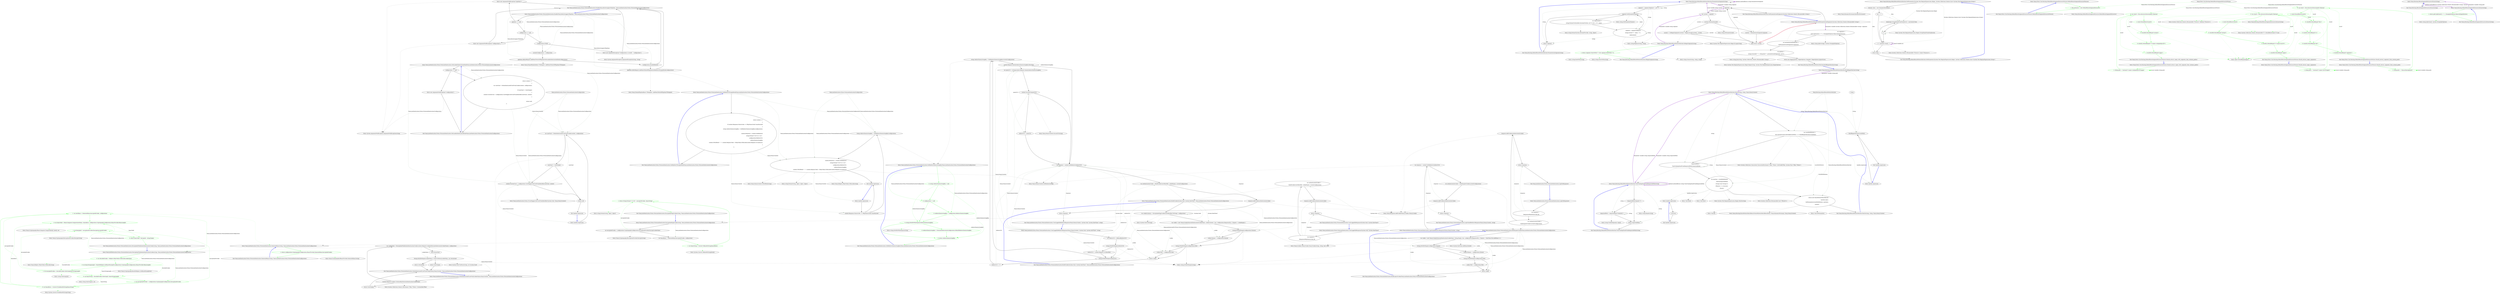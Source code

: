 digraph  {
d114 [cluster="Nancy.Authentication.Forms.FormsAuthentication.EncryptAndSignCookie(string, Nancy.Authentication.Forms.FormsAuthenticationConfiguration)", color=green, community=0, label="1: return String.Format(''{1}{0}'', encryptedCookie, hmacString);", span="292-292"];
d111 [cluster="Nancy.Authentication.Forms.FormsAuthentication.EncryptAndSignCookie(string, Nancy.Authentication.Forms.FormsAuthenticationConfiguration)", label="var encryptedCookie = configuration.CryptographyConfiguration.EncryptionProvider.Encrypt(cookieValue)", span="288-288"];
d113 [cluster="Nancy.Authentication.Forms.FormsAuthentication.EncryptAndSignCookie(string, Nancy.Authentication.Forms.FormsAuthenticationConfiguration)", color=green, community=0, label="1: var hmacString = Convert.ToBase64String(hmacBytes)", span="290-290"];
d115 [cluster="Nancy.Authentication.Forms.FormsAuthentication.EncryptAndSignCookie(string, Nancy.Authentication.Forms.FormsAuthenticationConfiguration)", label="Exit Nancy.Authentication.Forms.FormsAuthentication.EncryptAndSignCookie(string, Nancy.Authentication.Forms.FormsAuthenticationConfiguration)", span="286-286"];
d119 [cluster="string.Format(string, object, object)", label="Entry string.Format(string, object, object)", span="0-0"];
d112 [cluster="Nancy.Authentication.Forms.FormsAuthentication.EncryptAndSignCookie(string, Nancy.Authentication.Forms.FormsAuthenticationConfiguration)", label="var hmacBytes = GenerateHmac(encryptedCookie, configuration)", span="289-289"];
d118 [cluster="System.Convert.ToBase64String(byte[])", label="Entry System.Convert.ToBase64String(byte[])", span="0-0"];
d120 [cluster="Nancy.Authentication.Forms.FormsAuthentication.GenerateHmac(string, Nancy.Authentication.Forms.FormsAuthenticationConfiguration)", color=green, community=0, label="1: return configuration.CryptographyConfiguration.HmacProvider.GenerateHmac(encryptedCookie);", span="303-303"];
d117 [cluster="Nancy.Authentication.Forms.FormsAuthentication.GenerateHmac(string, Nancy.Authentication.Forms.FormsAuthenticationConfiguration)", label="Entry Nancy.Authentication.Forms.FormsAuthentication.GenerateHmac(string, Nancy.Authentication.Forms.FormsAuthenticationConfiguration)", span="301-301"];
d121 [cluster="Nancy.Authentication.Forms.FormsAuthentication.GenerateHmac(string, Nancy.Authentication.Forms.FormsAuthenticationConfiguration)", label="Exit Nancy.Authentication.Forms.FormsAuthentication.GenerateHmac(string, Nancy.Authentication.Forms.FormsAuthenticationConfiguration)", span="301-301"];
d122 [cluster="Nancy.Cryptography.IHmacProvider.GenerateHmac(string)", label="Entry Nancy.Cryptography.IHmacProvider.GenerateHmac(string)", span="17-17"];
d123 [cluster="Nancy.Authentication.Forms.FormsAuthentication.DecryptAndValidateAuthenticationCookie(string, Nancy.Authentication.Forms.FormsAuthenticationConfiguration)", color=green, community=0, label="0: var decodedCookie = Helpers.HttpUtility.UrlDecode(cookieValue)", span="315-315"];
d90 [cluster="Nancy.Authentication.Forms.FormsAuthentication.DecryptAndValidateAuthenticationCookie(string, Nancy.Authentication.Forms.FormsAuthenticationConfiguration)", label="Entry Nancy.Authentication.Forms.FormsAuthentication.DecryptAndValidateAuthenticationCookie(string, Nancy.Authentication.Forms.FormsAuthenticationConfiguration)", span="312-312"];
d124 [cluster="Nancy.Authentication.Forms.FormsAuthentication.DecryptAndValidateAuthenticationCookie(string, Nancy.Authentication.Forms.FormsAuthenticationConfiguration)", color=green, community=0, label="0: var hmacStringLength = Base64Helpers.GetBase64Length(configuration.CryptographyConfiguration.HmacProvider.HmacLength)", span="317-317"];
d134 [cluster="Nancy.Helpers.HttpUtility.UrlDecode(string)", label="Entry Nancy.Helpers.HttpUtility.UrlDecode(string)", span="103-103"];
d125 [cluster="Nancy.Authentication.Forms.FormsAuthentication.DecryptAndValidateAuthenticationCookie(string, Nancy.Authentication.Forms.FormsAuthenticationConfiguration)", color=green, community=0, label="1: var encryptedCookie = decodedCookie.Substring(hmacStringLength)", span="319-319"];
d126 [cluster="Nancy.Authentication.Forms.FormsAuthentication.DecryptAndValidateAuthenticationCookie(string, Nancy.Authentication.Forms.FormsAuthenticationConfiguration)", color=green, community=0, label="0: var hmacString = decodedCookie.Substring(0, hmacStringLength)", span="320-320"];
d135 [cluster="Nancy.Cryptography.Base64Helpers.GetBase64Length(int)", label="Entry Nancy.Cryptography.Base64Helpers.GetBase64Length(int)", span="11-11"];
d127 [cluster="Nancy.Authentication.Forms.FormsAuthentication.DecryptAndValidateAuthenticationCookie(string, Nancy.Authentication.Forms.FormsAuthenticationConfiguration)", color=green, community=0, label="1: var encryptionProvider = configuration.CryptographyConfiguration.EncryptionProvider", span="322-322"];
d128 [cluster="Nancy.Authentication.Forms.FormsAuthentication.DecryptAndValidateAuthenticationCookie(string, Nancy.Authentication.Forms.FormsAuthenticationConfiguration)", color=green, community=0, label="0: var hmacBytes = Convert.FromBase64String(hmacString)", span="325-325"];
d131 [cluster="Nancy.Authentication.Forms.FormsAuthentication.DecryptAndValidateAuthenticationCookie(string, Nancy.Authentication.Forms.FormsAuthenticationConfiguration)", color=green, community=0, label="1: var decrypted = encryptionProvider.Decrypt(encryptedCookie)", span="329-329"];
d129 [cluster="Nancy.Authentication.Forms.FormsAuthentication.DecryptAndValidateAuthenticationCookie(string, Nancy.Authentication.Forms.FormsAuthenticationConfiguration)", color=green, community=0, label="1: var newHmac = GenerateHmac(encryptedCookie, configuration)", span="326-326"];
d130 [cluster="Nancy.Authentication.Forms.FormsAuthentication.DecryptAndValidateAuthenticationCookie(string, Nancy.Authentication.Forms.FormsAuthenticationConfiguration)", color=green, community=0, label="0: var hmacValid = HmacComparer.Compare(newHmac, hmacBytes, configuration.CryptographyConfiguration.HmacProvider.HmacLength)", span="327-327"];
d139 [cluster="Nancy.Cryptography.HmacComparer.Compare(byte[], byte[], int)", label="Entry Nancy.Cryptography.HmacComparer.Compare(byte[], byte[], int)", span="15-15"];
d132 [cluster="Nancy.Authentication.Forms.FormsAuthentication.DecryptAndValidateAuthenticationCookie(string, Nancy.Authentication.Forms.FormsAuthenticationConfiguration)", color=green, community=0, label="0: return hmacValid ? decrypted : string.Empty;", span="332-332"];
d136 [cluster="string.Substring(int)", label="Entry string.Substring(int)", span="0-0"];
d137 [cluster="string.Substring(int, int)", label="Entry string.Substring(int, int)", span="0-0"];
d140 [cluster="Nancy.Cryptography.IEncryptionProvider.Decrypt(string)", label="Entry Nancy.Cryptography.IEncryptionProvider.Decrypt(string)", span="19-19"];
d138 [cluster="System.Convert.FromBase64String(string)", label="Entry System.Convert.FromBase64String(string)", span="0-0"];
d133 [cluster="Nancy.Authentication.Forms.FormsAuthentication.DecryptAndValidateAuthenticationCookie(string, Nancy.Authentication.Forms.FormsAuthenticationConfiguration)", label="Exit Nancy.Authentication.Forms.FormsAuthentication.DecryptAndValidateAuthenticationCookie(string, Nancy.Authentication.Forms.FormsAuthenticationConfiguration)", span="312-312"];
d141 [cluster="Nancy.Authentication.Forms.FormsAuthentication.GetRedirectQuerystringKey(Nancy.Authentication.Forms.FormsAuthenticationConfiguration)", color=green, community=0, label="0: string redirectQuerystringKey = null", span="342-342"];
d35 [cluster="Nancy.Authentication.Forms.FormsAuthentication.GetRedirectQuerystringKey(Nancy.Authentication.Forms.FormsAuthenticationConfiguration)", label="Entry Nancy.Authentication.Forms.FormsAuthentication.GetRedirectQuerystringKey(Nancy.Authentication.Forms.FormsAuthenticationConfiguration)", span="340-340"];
d142 [cluster="Nancy.Authentication.Forms.FormsAuthentication.GetRedirectQuerystringKey(Nancy.Authentication.Forms.FormsAuthenticationConfiguration)", color=green, community=0, label="0: configuration != null", span="344-344"];
d144 [cluster="Nancy.Authentication.Forms.FormsAuthentication.GetRedirectQuerystringKey(Nancy.Authentication.Forms.FormsAuthenticationConfiguration)", color=green, community=0, label="0: string.IsNullOrWhiteSpace(redirectQuerystringKey)", span="349-349"];
d146 [cluster="Nancy.Authentication.Forms.FormsAuthentication.GetRedirectQuerystringKey(Nancy.Authentication.Forms.FormsAuthenticationConfiguration)", color=green, community=0, label="0: return redirectQuerystringKey;", span="354-354"];
d143 [cluster="Nancy.Authentication.Forms.FormsAuthentication.GetRedirectQuerystringKey(Nancy.Authentication.Forms.FormsAuthenticationConfiguration)", color=green, community=0, label="0: redirectQuerystringKey = configuration.RedirectQuerystringKey", span="346-346"];
d145 [cluster="Nancy.Authentication.Forms.FormsAuthentication.GetRedirectQuerystringKey(Nancy.Authentication.Forms.FormsAuthenticationConfiguration)", color=green, community=0, label="0: redirectQuerystringKey = FormsAuthenticationConfiguration.DefaultRedirectQuerystringKey", span="351-351"];
d148 [cluster="string.IsNullOrWhiteSpace(string)", label="Entry string.IsNullOrWhiteSpace(string)", span="0-0"];
d147 [cluster="Nancy.Authentication.Forms.FormsAuthentication.GetRedirectQuerystringKey(Nancy.Authentication.Forms.FormsAuthenticationConfiguration)", label="Exit Nancy.Authentication.Forms.FormsAuthentication.GetRedirectQuerystringKey(Nancy.Authentication.Forms.FormsAuthenticationConfiguration)", span="340-340"];
d101 [cluster="Nancy.Authentication.Forms.FormsAuthentication.EncryptAndSignCookie(string, Nancy.Authentication.Forms.FormsAuthenticationConfiguration)", label="Entry Nancy.Authentication.Forms.FormsAuthentication.EncryptAndSignCookie(string, Nancy.Authentication.Forms.FormsAuthenticationConfiguration)", span="286-286"];
d116 [cluster="Nancy.Cryptography.IEncryptionProvider.Encrypt(string)", label="Entry Nancy.Cryptography.IEncryptionProvider.Encrypt(string)", span="12-12"];
d83 [cluster="Nancy.Authentication.Forms.FormsAuthentication.GetAuthenticatedUserFromCookie(Nancy.NancyContext, Nancy.Authentication.Forms.FormsAuthenticationConfiguration)", label="var cookieValue = DecryptAndValidateAuthenticationCookie(context.Request.Cookies[formsAuthenticationCookieName], configuration)", span="221-221"];
d24 [cluster="Nancy.Authentication.Forms.FormsAuthentication.UserLoggedInRedirectResponse(Nancy.NancyContext, System.Guid, System.DateTime?, string)", label="string redirectQuerystringKey = GetRedirectQuerystringKey(currentConfiguration)", span="89-89"];
d75 [cluster="lambda expression", label="string redirectQuerystringKey = GetRedirectQuerystringKey(configuration)", span="196-196"];
d92 [cluster="Nancy.Authentication.Forms.FormsAuthentication.BuildCookie(System.Guid, System.DateTime?, Nancy.Authentication.Forms.FormsAuthenticationConfiguration)", label="var cookieContents = EncryptAndSignCookie(userIdentifier.ToString(), configuration)", span="241-241"];
d69 [cluster="Nancy.Authentication.Forms.FormsAuthentication.GetAuthenticatedUserFromCookie(Nancy.NancyContext, Nancy.Authentication.Forms.FormsAuthenticationConfiguration)", label="Entry Nancy.Authentication.Forms.FormsAuthentication.GetAuthenticatedUserFromCookie(Nancy.NancyContext, Nancy.Authentication.Forms.FormsAuthenticationConfiguration)", span="214-214"];
d81 [cluster="Nancy.Authentication.Forms.FormsAuthentication.GetAuthenticatedUserFromCookie(Nancy.NancyContext, Nancy.Authentication.Forms.FormsAuthenticationConfiguration)", label="!context.Request.Cookies.ContainsKey(formsAuthenticationCookieName)", span="216-216"];
d84 [cluster="Nancy.Authentication.Forms.FormsAuthentication.GetAuthenticatedUserFromCookie(Nancy.NancyContext, Nancy.Authentication.Forms.FormsAuthenticationConfiguration)", label="Guid returnGuid", span="223-223"];
d85 [cluster="Nancy.Authentication.Forms.FormsAuthentication.GetAuthenticatedUserFromCookie(Nancy.NancyContext, Nancy.Authentication.Forms.FormsAuthenticationConfiguration)", label="String.IsNullOrEmpty(cookieValue) || !Guid.TryParse(cookieValue, out returnGuid)", span="224-224"];
d22 [cluster="Nancy.Authentication.Forms.FormsAuthentication.UserLoggedInRedirectResponse(Nancy.NancyContext, System.Guid, System.DateTime?, string)", label="string.IsNullOrEmpty(redirectUrl)", span="84-84"];
d23 [cluster="Nancy.Authentication.Forms.FormsAuthentication.UserLoggedInRedirectResponse(Nancy.NancyContext, System.Guid, System.DateTime?, string)", label="redirectUrl = ''/''", span="86-86"];
d25 [cluster="Nancy.Authentication.Forms.FormsAuthentication.UserLoggedInRedirectResponse(Nancy.NancyContext, System.Guid, System.DateTime?, string)", label="context.Request.Query[redirectQuerystringKey].HasValue", span="91-91"];
d26 [cluster="Nancy.Authentication.Forms.FormsAuthentication.UserLoggedInRedirectResponse(Nancy.NancyContext, System.Guid, System.DateTime?, string)", label="var queryUrl = (string)context.Request.Query[redirectQuerystringKey]", span="93-93"];
d150 [label="Nancy.Authentication.Forms.FormsAuthenticationConfiguration", span=""];
d16 [cluster="Nancy.Authentication.Forms.FormsAuthentication.GetRedirectToLoginHook(Nancy.Authentication.Forms.FormsAuthenticationConfiguration)", label="Entry Nancy.Authentication.Forms.FormsAuthentication.GetRedirectToLoginHook(Nancy.Authentication.Forms.FormsAuthenticationConfiguration)", span="190-190"];
d74 [cluster="lambda expression", label="context.Response.StatusCode == HttpStatusCode.Unauthorized", span="194-194"];
d76 [cluster="lambda expression", label="context.Response = context.GetRedirect(\r\n                            string.Format(''{0}?{1}={2}'', \r\n                            configuration.RedirectUrl,\r\n                            redirectQuerystringKey,\r\n                            context.ToFullPath(''~'' + context.Request.Path + HttpUtility.UrlEncode(context.Request.Url.Query))))", span="198-202"];
d38 [cluster="Nancy.Authentication.Forms.FormsAuthentication.BuildCookie(System.Guid, System.DateTime?, Nancy.Authentication.Forms.FormsAuthenticationConfiguration)", label="Entry Nancy.Authentication.Forms.FormsAuthentication.BuildCookie(System.Guid, System.DateTime?, Nancy.Authentication.Forms.FormsAuthenticationConfiguration)", span="239-239"];
d93 [cluster="Nancy.Authentication.Forms.FormsAuthentication.BuildCookie(System.Guid, System.DateTime?, Nancy.Authentication.Forms.FormsAuthenticationConfiguration)", label="var cookie = new NancyCookie(formsAuthenticationCookieName, cookieContents, true, configuration.RequiresSSL) { Expires = cookieExpiry }", span="243-243"];
d100 [cluster="System.Guid.ToString()", label="Entry System.Guid.ToString()", span="0-0"];
d64 [cluster="lambda expression", label="var userGuid = GetAuthenticatedUserFromCookie(context, configuration)", span="174-174"];
d88 [cluster="Nancy.Authentication.Forms.FormsAuthentication.GetAuthenticatedUserFromCookie(Nancy.NancyContext, Nancy.Authentication.Forms.FormsAuthenticationConfiguration)", label="Exit Nancy.Authentication.Forms.FormsAuthentication.GetAuthenticatedUserFromCookie(Nancy.NancyContext, Nancy.Authentication.Forms.FormsAuthenticationConfiguration)", span="214-214"];
d82 [cluster="Nancy.Authentication.Forms.FormsAuthentication.GetAuthenticatedUserFromCookie(Nancy.NancyContext, Nancy.Authentication.Forms.FormsAuthenticationConfiguration)", label="return Guid.Empty;", span="218-218"];
d89 [cluster="System.Collections.Generic.IDictionary<TKey, TValue>.ContainsKey(TKey)", label="Entry System.Collections.Generic.IDictionary<TKey, TValue>.ContainsKey(TKey)", span="0-0"];
d86 [cluster="Nancy.Authentication.Forms.FormsAuthentication.GetAuthenticatedUserFromCookie(Nancy.NancyContext, Nancy.Authentication.Forms.FormsAuthenticationConfiguration)", label="return Guid.Empty;", span="226-226"];
d87 [cluster="Nancy.Authentication.Forms.FormsAuthentication.GetAuthenticatedUserFromCookie(Nancy.NancyContext, Nancy.Authentication.Forms.FormsAuthenticationConfiguration)", label="return returnGuid;", span="229-229"];
d34 [cluster="string.IsNullOrEmpty(string)", label="Entry string.IsNullOrEmpty(string)", span="0-0"];
d91 [cluster="System.Guid.TryParse(string, out System.Guid)", label="Entry System.Guid.TryParse(string, out System.Guid)", span="0-0"];
d19 [cluster="Nancy.Authentication.Forms.FormsAuthentication.UserLoggedInRedirectResponse(Nancy.NancyContext, System.Guid, System.DateTime?, string)", label="var redirectUrl = fallbackRedirectUrl", span="77-77"];
d21 [cluster="Nancy.Authentication.Forms.FormsAuthentication.UserLoggedInRedirectResponse(Nancy.NancyContext, System.Guid, System.DateTime?, string)", label="redirectUrl = context.Request.Url.BasePath", span="81-81"];
d20 [cluster="Nancy.Authentication.Forms.FormsAuthentication.UserLoggedInRedirectResponse(Nancy.NancyContext, System.Guid, System.DateTime?, string)", label="string.IsNullOrEmpty(redirectUrl)", span="79-79"];
d29 [cluster="Nancy.Authentication.Forms.FormsAuthentication.UserLoggedInRedirectResponse(Nancy.NancyContext, System.Guid, System.DateTime?, string)", label="var response = context.GetRedirect(redirectUrl)", span="101-101"];
d18 [cluster="Nancy.Authentication.Forms.FormsAuthentication.UserLoggedInRedirectResponse(Nancy.NancyContext, System.Guid, System.DateTime?, string)", label="Entry Nancy.Authentication.Forms.FormsAuthentication.UserLoggedInRedirectResponse(Nancy.NancyContext, System.Guid, System.DateTime?, string)", span="75-75"];
d27 [cluster="Nancy.Authentication.Forms.FormsAuthentication.UserLoggedInRedirectResponse(Nancy.NancyContext, System.Guid, System.DateTime?, string)", label="context.IsLocalUrl(queryUrl)", span="95-95"];
d28 [cluster="Nancy.Authentication.Forms.FormsAuthentication.UserLoggedInRedirectResponse(Nancy.NancyContext, System.Guid, System.DateTime?, string)", label="redirectUrl = queryUrl", span="97-97"];
d10 [cluster="Nancy.Authentication.Forms.FormsAuthentication.Enable(Nancy.Bootstrapper.IPipelines, Nancy.Authentication.Forms.FormsAuthenticationConfiguration)", label="pipelines.AfterRequest.AddItemToEndOfPipeline(GetRedirectToLoginHook(configuration))", span="62-62"];
d72 [cluster="Nancy.Authentication.Forms.FormsAuthentication.GetRedirectToLoginHook(Nancy.Authentication.Forms.FormsAuthenticationConfiguration)", label="Exit Nancy.Authentication.Forms.FormsAuthentication.GetRedirectToLoginHook(Nancy.Authentication.Forms.FormsAuthenticationConfiguration)", span="190-190"];
d71 [cluster="Nancy.Authentication.Forms.FormsAuthentication.GetRedirectToLoginHook(Nancy.Authentication.Forms.FormsAuthenticationConfiguration)", label="return context =>\r\n                {\r\n                    if (context.Response.StatusCode == HttpStatusCode.Unauthorized)\r\n                    {\r\n                        string redirectQuerystringKey = GetRedirectQuerystringKey(configuration);\r\n\r\n                        context.Response = context.GetRedirect(\r\n                            string.Format(''{0}?{1}={2}'', \r\n                            configuration.RedirectUrl,\r\n                            redirectQuerystringKey,\r\n                            context.ToFullPath(''~'' + context.Request.Path + HttpUtility.UrlEncode(context.Request.Url.Query))));\r\n                    }\r\n                };", span="192-204"];
d73 [cluster="lambda expression", label="Entry lambda expression", span="192-204"];
d77 [cluster="lambda expression", label="Exit lambda expression", span="192-204"];
d78 [cluster="Nancy.Helpers.HttpUtility.UrlEncode(string)", label="Entry Nancy.Helpers.HttpUtility.UrlEncode(string)", span="373-373"];
d79 [cluster="Nancy.NancyContext.ToFullPath(string)", label="Entry Nancy.NancyContext.ToFullPath(string)", span="28-28"];
d80 [cluster="string.Format(string, object, object, object)", label="Entry string.Format(string, object, object, object)", span="0-0"];
d37 [cluster="Nancy.NancyContext.GetRedirect(string)", label="Entry Nancy.NancyContext.GetRedirect(string)", span="60-60"];
d30 [cluster="Nancy.Authentication.Forms.FormsAuthentication.UserLoggedInRedirectResponse(Nancy.NancyContext, System.Guid, System.DateTime?, string)", label="var authenticationCookie = BuildCookie(userIdentifier, cookieExpiry, currentConfiguration)", span="102-102"];
d42 [cluster="Nancy.Authentication.Forms.FormsAuthentication.UserLoggedInResponse(System.Guid, System.DateTime?)", label="var authenticationCookie = \r\n                BuildCookie(userIdentifier, cookieExpiry, currentConfiguration)", span="119-120"];
d99 [cluster="Nancy.Authentication.Forms.FormsAuthentication.BuildCookie(System.Guid, System.DateTime?, Nancy.Authentication.Forms.FormsAuthenticationConfiguration)", label="Exit Nancy.Authentication.Forms.FormsAuthentication.BuildCookie(System.Guid, System.DateTime?, Nancy.Authentication.Forms.FormsAuthenticationConfiguration)", span="239-239"];
d94 [cluster="Nancy.Authentication.Forms.FormsAuthentication.BuildCookie(System.Guid, System.DateTime?, Nancy.Authentication.Forms.FormsAuthenticationConfiguration)", label="!string.IsNullOrEmpty(configuration.Domain)", span="245-245"];
d95 [cluster="Nancy.Authentication.Forms.FormsAuthentication.BuildCookie(System.Guid, System.DateTime?, Nancy.Authentication.Forms.FormsAuthenticationConfiguration)", label="cookie.Domain = configuration.Domain", span="247-247"];
d96 [cluster="Nancy.Authentication.Forms.FormsAuthentication.BuildCookie(System.Guid, System.DateTime?, Nancy.Authentication.Forms.FormsAuthenticationConfiguration)", label="!string.IsNullOrEmpty(configuration.Path)", span="250-250"];
d97 [cluster="Nancy.Authentication.Forms.FormsAuthentication.BuildCookie(System.Guid, System.DateTime?, Nancy.Authentication.Forms.FormsAuthenticationConfiguration)", label="cookie.Path = configuration.Path", span="252-252"];
d102 [cluster="Nancy.Cookies.NancyCookie.NancyCookie(string, string, bool, bool)", label="Entry Nancy.Cookies.NancyCookie.NancyCookie(string, string, bool, bool)", span="20-20"];
d98 [cluster="Nancy.Authentication.Forms.FormsAuthentication.BuildCookie(System.Guid, System.DateTime?, Nancy.Authentication.Forms.FormsAuthenticationConfiguration)", label="return cookie;", span="255-255"];
d149 [label="Nancy.Authentication.Forms.FormsAuthenticationConfiguration", span=""];
d14 [cluster="Nancy.Authentication.Forms.FormsAuthentication.GetLoadAuthenticationHook(Nancy.Authentication.Forms.FormsAuthenticationConfiguration)", label="Entry Nancy.Authentication.Forms.FormsAuthentication.GetLoadAuthenticationHook(Nancy.Authentication.Forms.FormsAuthenticationConfiguration)", span="165-165"];
d61 [cluster="Nancy.Authentication.Forms.FormsAuthentication.GetLoadAuthenticationHook(Nancy.Authentication.Forms.FormsAuthenticationConfiguration)", label="return context =>\r\n                {\r\n                    var userGuid = GetAuthenticatedUserFromCookie(context, configuration);\r\n\r\n                    if (userGuid != Guid.Empty)\r\n                    {\r\n                        context.CurrentUser = configuration.UserMapper.GetUserFromIdentifier(userGuid, context);\r\n                    }\r\n\r\n                    return null;\r\n                };", span="172-182"];
d63 [cluster="lambda expression", label="Entry lambda expression", span="172-182"];
d65 [cluster="lambda expression", label="userGuid != Guid.Empty", span="176-176"];
d66 [cluster="lambda expression", label="context.CurrentUser = configuration.UserMapper.GetUserFromIdentifier(userGuid, context)", span="178-178"];
d104 [cluster="Nancy.Authentication.Forms.FormsAuthentication.BuildLogoutCookie(Nancy.Authentication.Forms.FormsAuthenticationConfiguration)", label="!string.IsNullOrEmpty(configuration.Domain)", span="267-267"];
d106 [cluster="Nancy.Authentication.Forms.FormsAuthentication.BuildLogoutCookie(Nancy.Authentication.Forms.FormsAuthenticationConfiguration)", label="!string.IsNullOrEmpty(configuration.Path)", span="272-272"];
d31 [cluster="Nancy.Authentication.Forms.FormsAuthentication.UserLoggedInRedirectResponse(Nancy.NancyContext, System.Guid, System.DateTime?, string)", label="response.AddCookie(authenticationCookie)", span="103-103"];
d32 [cluster="Nancy.Authentication.Forms.FormsAuthentication.UserLoggedInRedirectResponse(Nancy.NancyContext, System.Guid, System.DateTime?, string)", label="return response;", span="105-105"];
d33 [cluster="Nancy.Authentication.Forms.FormsAuthentication.UserLoggedInRedirectResponse(Nancy.NancyContext, System.Guid, System.DateTime?, string)", label="Exit Nancy.Authentication.Forms.FormsAuthentication.UserLoggedInRedirectResponse(Nancy.NancyContext, System.Guid, System.DateTime?, string)", span="75-75"];
d36 [cluster="Nancy.NancyContext.IsLocalUrl(string)", label="Entry Nancy.NancyContext.IsLocalUrl(string)", span="94-94"];
d0 [cluster="Nancy.Authentication.Forms.FormsAuthentication.Enable(Nancy.Bootstrapper.IPipelines, Nancy.Authentication.Forms.FormsAuthenticationConfiguration)", label="Entry Nancy.Authentication.Forms.FormsAuthentication.Enable(Nancy.Bootstrapper.IPipelines, Nancy.Authentication.Forms.FormsAuthenticationConfiguration)", span="40-40"];
d9 [cluster="Nancy.Authentication.Forms.FormsAuthentication.Enable(Nancy.Bootstrapper.IPipelines, Nancy.Authentication.Forms.FormsAuthenticationConfiguration)", label="!configuration.DisableRedirect", span="60-60"];
d11 [cluster="Nancy.Authentication.Forms.FormsAuthentication.Enable(Nancy.Bootstrapper.IPipelines, Nancy.Authentication.Forms.FormsAuthenticationConfiguration)", label="Exit Nancy.Authentication.Forms.FormsAuthentication.Enable(Nancy.Bootstrapper.IPipelines, Nancy.Authentication.Forms.FormsAuthenticationConfiguration)", span="40-40"];
d17 [cluster="Nancy.NamedPipelineBase<TDelegate>.AddItemToEndOfPipeline(TDelegate)", label="Entry Nancy.NamedPipelineBase<TDelegate>.AddItemToEndOfPipeline(TDelegate)", span="67-67"];
d47 [cluster="Nancy.Authentication.Forms.FormsAuthentication.LogOutAndRedirectResponse(Nancy.NancyContext, string)", label="var response = context.GetRedirect(redirectUrl)", span="135-135"];
d40 [cluster="Nancy.Authentication.Forms.FormsAuthentication.UserLoggedInResponse(System.Guid, System.DateTime?)", label="Entry Nancy.Authentication.Forms.FormsAuthentication.UserLoggedInResponse(System.Guid, System.DateTime?)", span="114-114"];
d41 [cluster="Nancy.Authentication.Forms.FormsAuthentication.UserLoggedInResponse(System.Guid, System.DateTime?)", label="var response =\r\n                (Response)HttpStatusCode.OK", span="116-117"];
d43 [cluster="Nancy.Authentication.Forms.FormsAuthentication.UserLoggedInResponse(System.Guid, System.DateTime?)", label="response.AddCookie(authenticationCookie)", span="122-122"];
d103 [cluster="Nancy.Authentication.Forms.FormsAuthentication.BuildLogoutCookie(Nancy.Authentication.Forms.FormsAuthenticationConfiguration)", label="var cookie = new NancyCookie(formsAuthenticationCookieName, String.Empty, true, configuration.RequiresSSL) { Expires = DateTime.Now.AddDays(-1) }", span="265-265"];
d8 [cluster="Nancy.Authentication.Forms.FormsAuthentication.Enable(Nancy.Bootstrapper.IPipelines, Nancy.Authentication.Forms.FormsAuthenticationConfiguration)", label="pipelines.BeforeRequest.AddItemToStartOfPipeline(GetLoadAuthenticationHook(configuration))", span="59-59"];
d62 [cluster="Nancy.Authentication.Forms.FormsAuthentication.GetLoadAuthenticationHook(Nancy.Authentication.Forms.FormsAuthenticationConfiguration)", label="Exit Nancy.Authentication.Forms.FormsAuthentication.GetLoadAuthenticationHook(Nancy.Authentication.Forms.FormsAuthenticationConfiguration)", span="165-165"];
d59 [cluster="Nancy.Authentication.Forms.FormsAuthentication.GetLoadAuthenticationHook(Nancy.Authentication.Forms.FormsAuthenticationConfiguration)", label="configuration == null", span="167-167"];
d68 [cluster="lambda expression", label="Exit lambda expression", span="172-182"];
d67 [cluster="lambda expression", label="return null;", span="181-181"];
d70 [cluster="Nancy.Authentication.Forms.IUserMapper.GetUserFromIdentifier(System.Guid, Nancy.NancyContext)", label="Entry Nancy.Authentication.Forms.IUserMapper.GetUserFromIdentifier(System.Guid, Nancy.NancyContext)", span="17-17"];
d52 [cluster="Nancy.Authentication.Forms.FormsAuthentication.BuildLogoutCookie(Nancy.Authentication.Forms.FormsAuthenticationConfiguration)", label="Entry Nancy.Authentication.Forms.FormsAuthentication.BuildLogoutCookie(Nancy.Authentication.Forms.FormsAuthenticationConfiguration)", span="263-263"];
d105 [cluster="Nancy.Authentication.Forms.FormsAuthentication.BuildLogoutCookie(Nancy.Authentication.Forms.FormsAuthenticationConfiguration)", label="cookie.Domain = configuration.Domain", span="269-269"];
d107 [cluster="Nancy.Authentication.Forms.FormsAuthentication.BuildLogoutCookie(Nancy.Authentication.Forms.FormsAuthenticationConfiguration)", label="cookie.Path = configuration.Path", span="274-274"];
d108 [cluster="Nancy.Authentication.Forms.FormsAuthentication.BuildLogoutCookie(Nancy.Authentication.Forms.FormsAuthenticationConfiguration)", label="return cookie;", span="277-277"];
d39 [cluster="Nancy.Response.AddCookie(Nancy.Cookies.INancyCookie)", label="Entry Nancy.Response.AddCookie(Nancy.Cookies.INancyCookie)", span="72-72"];
d1 [cluster="Nancy.Authentication.Forms.FormsAuthentication.Enable(Nancy.Bootstrapper.IPipelines, Nancy.Authentication.Forms.FormsAuthenticationConfiguration)", label="pipelines == null", span="42-42"];
d3 [cluster="Nancy.Authentication.Forms.FormsAuthentication.Enable(Nancy.Bootstrapper.IPipelines, Nancy.Authentication.Forms.FormsAuthenticationConfiguration)", label="configuration == null", span="47-47"];
d5 [cluster="Nancy.Authentication.Forms.FormsAuthentication.Enable(Nancy.Bootstrapper.IPipelines, Nancy.Authentication.Forms.FormsAuthenticationConfiguration)", label="!configuration.IsValid", span="52-52"];
d7 [cluster="Nancy.Authentication.Forms.FormsAuthentication.Enable(Nancy.Bootstrapper.IPipelines, Nancy.Authentication.Forms.FormsAuthenticationConfiguration)", label="currentConfiguration = configuration", span="57-57"];
d2 [cluster="Nancy.Authentication.Forms.FormsAuthentication.Enable(Nancy.Bootstrapper.IPipelines, Nancy.Authentication.Forms.FormsAuthenticationConfiguration)", label="throw new ArgumentNullException(''pipelines'');", span="44-44"];
d4 [cluster="Nancy.Authentication.Forms.FormsAuthentication.Enable(Nancy.Bootstrapper.IPipelines, Nancy.Authentication.Forms.FormsAuthenticationConfiguration)", label="throw new ArgumentNullException(''configuration'');", span="49-49"];
d6 [cluster="Nancy.Authentication.Forms.FormsAuthentication.Enable(Nancy.Bootstrapper.IPipelines, Nancy.Authentication.Forms.FormsAuthenticationConfiguration)", label="throw new ArgumentException(''Configuration is invalid'', ''configuration'');", span="54-54"];
d46 [cluster="Nancy.Authentication.Forms.FormsAuthentication.LogOutAndRedirectResponse(Nancy.NancyContext, string)", label="Entry Nancy.Authentication.Forms.FormsAuthentication.LogOutAndRedirectResponse(Nancy.NancyContext, string)", span="133-133"];
d48 [cluster="Nancy.Authentication.Forms.FormsAuthentication.LogOutAndRedirectResponse(Nancy.NancyContext, string)", label="var authenticationCookie = BuildLogoutCookie(currentConfiguration)", span="136-136"];
d49 [cluster="Nancy.Authentication.Forms.FormsAuthentication.LogOutAndRedirectResponse(Nancy.NancyContext, string)", label="response.AddCookie(authenticationCookie)", span="137-137"];
d50 [cluster="Nancy.Authentication.Forms.FormsAuthentication.LogOutAndRedirectResponse(Nancy.NancyContext, string)", label="return response;", span="139-139"];
d45 [cluster="Nancy.Authentication.Forms.FormsAuthentication.UserLoggedInResponse(System.Guid, System.DateTime?)", label="Exit Nancy.Authentication.Forms.FormsAuthentication.UserLoggedInResponse(System.Guid, System.DateTime?)", span="114-114"];
d44 [cluster="Nancy.Authentication.Forms.FormsAuthentication.UserLoggedInResponse(System.Guid, System.DateTime?)", label="return response;", span="124-124"];
d110 [cluster="System.DateTime.AddDays(double)", label="Entry System.DateTime.AddDays(double)", span="0-0"];
d15 [cluster="Nancy.NamedPipelineBase<TDelegate>.AddItemToStartOfPipeline(TDelegate)", label="Entry Nancy.NamedPipelineBase<TDelegate>.AddItemToStartOfPipeline(TDelegate)", span="45-45"];
d60 [cluster="Nancy.Authentication.Forms.FormsAuthentication.GetLoadAuthenticationHook(Nancy.Authentication.Forms.FormsAuthenticationConfiguration)", label="throw new ArgumentNullException(''configuration'');", span="169-169"];
d55 [cluster="Nancy.Authentication.Forms.FormsAuthentication.LogOutResponse()", label="var authenticationCookie = \r\n                BuildLogoutCookie(currentConfiguration)", span="151-152"];
d109 [cluster="Nancy.Authentication.Forms.FormsAuthentication.BuildLogoutCookie(Nancy.Authentication.Forms.FormsAuthenticationConfiguration)", label="Exit Nancy.Authentication.Forms.FormsAuthentication.BuildLogoutCookie(Nancy.Authentication.Forms.FormsAuthenticationConfiguration)", span="263-263"];
d56 [cluster="Nancy.Authentication.Forms.FormsAuthentication.LogOutResponse()", label="response.AddCookie(authenticationCookie)", span="154-154"];
d12 [cluster="System.ArgumentNullException.ArgumentNullException(string)", label="Entry System.ArgumentNullException.ArgumentNullException(string)", span="0-0"];
d13 [cluster="System.ArgumentException.ArgumentException(string, string)", label="Entry System.ArgumentException.ArgumentException(string, string)", span="0-0"];
d51 [cluster="Nancy.Authentication.Forms.FormsAuthentication.LogOutAndRedirectResponse(Nancy.NancyContext, string)", label="Exit Nancy.Authentication.Forms.FormsAuthentication.LogOutAndRedirectResponse(Nancy.NancyContext, string)", span="133-133"];
d54 [cluster="Nancy.Authentication.Forms.FormsAuthentication.LogOutResponse()", label="var response =\r\n                (Response)HttpStatusCode.OK", span="148-149"];
d57 [cluster="Nancy.Authentication.Forms.FormsAuthentication.LogOutResponse()", label="return response;", span="156-156"];
d53 [cluster="Nancy.Authentication.Forms.FormsAuthentication.LogOutResponse()", label="Entry Nancy.Authentication.Forms.FormsAuthentication.LogOutResponse()", span="146-146"];
d58 [cluster="Nancy.Authentication.Forms.FormsAuthentication.LogOutResponse()", label="Exit Nancy.Authentication.Forms.FormsAuthentication.LogOutResponse()", span="146-146"];
m0_57 [cluster="Nancy.Routing.DefaultRoutePatternMatcher.ParameterizeSegment(string)", file="DefaultRoutePatternMatcher.cs", label="Entry Nancy.Routing.DefaultRoutePatternMatcher.ParameterizeSegment(string)", span="104-104"];
m0_64 [cluster="Nancy.Routing.DefaultRoutePatternMatcher.ParameterizeSegment(string)", file="DefaultRoutePatternMatcher.cs", label="segment = segment.Replace(''.'', @''\.'')", span="106-106"];
m0_65 [cluster="Nancy.Routing.DefaultRoutePatternMatcher.ParameterizeSegment(string)", file="DefaultRoutePatternMatcher.cs", label="segment.GetParameterNames()", span="108-108"];
m0_67 [cluster="Nancy.Routing.DefaultRoutePatternMatcher.ParameterizeSegment(string)", file="DefaultRoutePatternMatcher.cs", label="segment = segment.Replace(\r\n                    string.Concat(''{'', name, ''}''),\r\n                    replacement)", span="113-115"];
m0_68 [cluster="Nancy.Routing.DefaultRoutePatternMatcher.ParameterizeSegment(string)", file="DefaultRoutePatternMatcher.cs", label="return segment;", span="118-118"];
m0_66 [cluster="Nancy.Routing.DefaultRoutePatternMatcher.ParameterizeSegment(string)", file="DefaultRoutePatternMatcher.cs", label="var replacement =\r\n                    string.Format(CultureInfo.InvariantCulture, @''(?<{0}>.+?)'', name)", span="110-111"];
m0_69 [cluster="Nancy.Routing.DefaultRoutePatternMatcher.ParameterizeSegment(string)", file="DefaultRoutePatternMatcher.cs", label="Exit Nancy.Routing.DefaultRoutePatternMatcher.ParameterizeSegment(string)", span="104-104"];
m0_8 [cluster="System.Text.RegularExpressions.Regex.Match(string)", file="DefaultRoutePatternMatcher.cs", label="Entry System.Text.RegularExpressions.Regex.Match(string)", span="0-0"];
m0_13 [cluster="Unk.Any", file="DefaultRoutePatternMatcher.cs", label="Entry Unk.Any", span=""];
m0_62 [cluster="string.StartsWith(string)", file="DefaultRoutePatternMatcher.cs", label="Entry string.StartsWith(string)", span="0-0"];
m0_6 [cluster="System.Collections.Concurrent.ConcurrentDictionary<TKey, TValue>.GetOrAdd(TKey, System.Func<TKey, TValue>)", file="DefaultRoutePatternMatcher.cs", label="Entry System.Collections.Concurrent.ConcurrentDictionary<TKey, TValue>.GetOrAdd(TKey, System.Func<TKey, TValue>)", span="0-0"];
m0_72 [cluster="string.Format(System.IFormatProvider, string, object)", file="DefaultRoutePatternMatcher.cs", label="Entry string.Format(System.IFormatProvider, string, object)", span="0-0"];
m0_56 [cluster="string.IsParameterized()", file="DefaultRoutePatternMatcher.cs", label="Entry string.IsParameterized()", span="48-48"];
m0_9 [cluster="System.Collections.IEnumerable.Cast<TResult>()", file="DefaultRoutePatternMatcher.cs", label="Entry System.Collections.IEnumerable.Cast<TResult>()", span="0-0"];
m0_18 [cluster="Nancy.Routing.DefaultRoutePatternMatcher.BuildRegexMatcher(string)", file="DefaultRoutePatternMatcher.cs", label="Entry Nancy.Routing.DefaultRoutePatternMatcher.BuildRegexMatcher(string)", span="54-54"];
m0_28 [cluster="Nancy.Routing.DefaultRoutePatternMatcher.BuildRegexMatcher(string)", file="DefaultRoutePatternMatcher.cs", label="var segments =\r\n                path.Split(new[] { ''/'' }, StringSplitOptions.RemoveEmptyEntries)", span="56-57"];
m0_29 [cluster="Nancy.Routing.DefaultRoutePatternMatcher.BuildRegexMatcher(string)", file="DefaultRoutePatternMatcher.cs", label="var parameterizedSegments =\r\n                GetParameterizedSegments(segments)", span="59-60"];
m0_30 [cluster="Nancy.Routing.DefaultRoutePatternMatcher.BuildRegexMatcher(string)", file="DefaultRoutePatternMatcher.cs", label="var pattern =\r\n                string.Concat(@''^/'', string.Join(''/'', parameterizedSegments), @''$'')", span="62-63"];
m0_31 [cluster="Nancy.Routing.DefaultRoutePatternMatcher.BuildRegexMatcher(string)", file="DefaultRoutePatternMatcher.cs", label="return new Regex(pattern, RegexOptions.Compiled | RegexOptions.IgnoreCase);", span="65-65"];
m0_32 [cluster="Nancy.Routing.DefaultRoutePatternMatcher.BuildRegexMatcher(string)", file="DefaultRoutePatternMatcher.cs", label="Exit Nancy.Routing.DefaultRoutePatternMatcher.BuildRegexMatcher(string)", span="54-54"];
m0_26 [cluster="string.Equals(string)", file="DefaultRoutePatternMatcher.cs", label="Entry string.Equals(string)", span="0-0"];
m0_70 [cluster="string.Replace(string, string)", file="DefaultRoutePatternMatcher.cs", label="Entry string.Replace(string, string)", span="0-0"];
m0_38 [cluster="Nancy.Routing.DefaultRoutePatternMatcher.GetParameters(System.Text.RegularExpressions.Regex, System.Collections.Generic.IList<System.Text.RegularExpressions.Group>)", file="DefaultRoutePatternMatcher.cs", label="Entry Nancy.Routing.DefaultRoutePatternMatcher.GetParameters(System.Text.RegularExpressions.Regex, System.Collections.Generic.IList<System.Text.RegularExpressions.Group>)", span="68-68"];
m0_39 [cluster="Nancy.Routing.DefaultRoutePatternMatcher.GetParameters(System.Text.RegularExpressions.Regex, System.Collections.Generic.IList<System.Text.RegularExpressions.Group>)", file="DefaultRoutePatternMatcher.cs", label="dynamic data = new DynamicDictionary()", span="70-70"];
m0_41 [cluster="Nancy.Routing.DefaultRoutePatternMatcher.GetParameters(System.Text.RegularExpressions.Regex, System.Collections.Generic.IList<System.Text.RegularExpressions.Group>)", file="DefaultRoutePatternMatcher.cs", label="i <= matches.Count() - 1", span="72-72"];
m0_42 [cluster="Nancy.Routing.DefaultRoutePatternMatcher.GetParameters(System.Text.RegularExpressions.Regex, System.Collections.Generic.IList<System.Text.RegularExpressions.Group>)", file="DefaultRoutePatternMatcher.cs", label="data[regex.GroupNameFromNumber(i)] = matches[i].Value", span="74-74"];
m0_40 [cluster="Nancy.Routing.DefaultRoutePatternMatcher.GetParameters(System.Text.RegularExpressions.Regex, System.Collections.Generic.IList<System.Text.RegularExpressions.Group>)", file="DefaultRoutePatternMatcher.cs", label="var i = 1", span="72-72"];
m0_44 [cluster="Nancy.Routing.DefaultRoutePatternMatcher.GetParameters(System.Text.RegularExpressions.Regex, System.Collections.Generic.IList<System.Text.RegularExpressions.Group>)", file="DefaultRoutePatternMatcher.cs", label="return data;", span="77-77"];
m0_43 [cluster="Nancy.Routing.DefaultRoutePatternMatcher.GetParameters(System.Text.RegularExpressions.Regex, System.Collections.Generic.IList<System.Text.RegularExpressions.Group>)", file="DefaultRoutePatternMatcher.cs", label="i++", span="72-72"];
m0_45 [cluster="Nancy.Routing.DefaultRoutePatternMatcher.GetParameters(System.Text.RegularExpressions.Regex, System.Collections.Generic.IList<System.Text.RegularExpressions.Group>)", file="DefaultRoutePatternMatcher.cs", label="Exit Nancy.Routing.DefaultRoutePatternMatcher.GetParameters(System.Text.RegularExpressions.Regex, System.Collections.Generic.IList<System.Text.RegularExpressions.Group>)", span="68-68"];
m0_63 [cluster="string.EndsWith(string)", file="DefaultRoutePatternMatcher.cs", label="Entry string.EndsWith(string)", span="0-0"];
m0_71 [cluster="string.GetParameterNames()", file="DefaultRoutePatternMatcher.cs", label="Entry string.GetParameterNames()", span="25-25"];
m0_33 [cluster="string.Split(string[], System.StringSplitOptions)", file="DefaultRoutePatternMatcher.cs", label="Entry string.Split(string[], System.StringSplitOptions)", span="0-0"];
m0_27 [cluster="string.TrimEnd(params char[])", file="DefaultRoutePatternMatcher.cs", label="Entry string.TrimEnd(params char[])", span="0-0"];
m0_12 [cluster="Nancy.Routing.RoutePatternMatchResult.RoutePatternMatchResult(bool, Nancy.DynamicDictionary, Nancy.NancyContext)", file="DefaultRoutePatternMatcher.cs", label="Entry Nancy.Routing.RoutePatternMatchResult.RoutePatternMatchResult(bool, Nancy.DynamicDictionary, Nancy.NancyContext)", span="13-13"];
m0_10 [cluster="Unk.Where", file="DefaultRoutePatternMatcher.cs", label="Entry Unk.Where", span=""];
m0_35 [cluster="string.Join(string, System.Collections.Generic.IEnumerable<string>)", file="DefaultRoutePatternMatcher.cs", label="Entry string.Join(string, System.Collections.Generic.IEnumerable<string>)", span="0-0"];
m0_48 [cluster="System.Text.RegularExpressions.Regex.GroupNameFromNumber(int)", file="DefaultRoutePatternMatcher.cs", label="Entry System.Text.RegularExpressions.Regex.GroupNameFromNumber(int)", span="0-0"];
m0_14 [cluster="Unk.GetParameters", file="DefaultRoutePatternMatcher.cs", label="Entry Unk.GetParameters", span=""];
m0_19 [cluster="lambda expression", file="DefaultRoutePatternMatcher.cs", label="Entry lambda expression", span="35-35"];
m0_16 [cluster="lambda expression", file="DefaultRoutePatternMatcher.cs", label="BuildRegexMatcher(routePath)", span="27-27"];
m0_15 [cluster="lambda expression", file="DefaultRoutePatternMatcher.cs", label="Entry lambda expression", span="27-27"];
m0_17 [cluster="lambda expression", file="DefaultRoutePatternMatcher.cs", label="Exit lambda expression", span="27-27"];
m0_20 [cluster="lambda expression", file="DefaultRoutePatternMatcher.cs", label="x.Success", span="35-35"];
m0_21 [cluster="lambda expression", file="DefaultRoutePatternMatcher.cs", label="Exit lambda expression", span="35-35"];
m0_47 [cluster="System.Collections.Generic.IEnumerable<TSource>.Count<TSource>()", file="DefaultRoutePatternMatcher.cs", label="Entry System.Collections.Generic.IEnumerable<TSource>.Count<TSource>()", span="0-0"];
m0_0 [cluster="Nancy.Routing.DefaultRoutePatternMatcher.Match(string, string, Nancy.NancyContext)", file="DefaultRoutePatternMatcher.cs", label="Entry Nancy.Routing.DefaultRoutePatternMatcher.Match(string, string, Nancy.NancyContext)", span="24-24"];
m0_1 [cluster="Nancy.Routing.DefaultRoutePatternMatcher.Match(string, string, Nancy.NancyContext)", file="DefaultRoutePatternMatcher.cs", label="var routePathPattern = \r\n                this.matcherCache.GetOrAdd(routePath, s => BuildRegexMatcher(routePath))", span="26-27"];
m0_2 [cluster="Nancy.Routing.DefaultRoutePatternMatcher.Match(string, string, Nancy.NancyContext)", file="DefaultRoutePatternMatcher.cs", label="requestedPath = \r\n                TrimTrailingSlashFromRequestedPath(requestedPath)", span="29-30"];
m0_4 [cluster="Nancy.Routing.DefaultRoutePatternMatcher.Match(string, string, Nancy.NancyContext)", file="DefaultRoutePatternMatcher.cs", label="return new RoutePatternMatchResult(\r\n                matches.Any(),\r\n                GetParameters(routePathPattern, matches),\r\n                context);", span="38-41"];
m0_3 [cluster="Nancy.Routing.DefaultRoutePatternMatcher.Match(string, string, Nancy.NancyContext)", file="DefaultRoutePatternMatcher.cs", label="var matches = routePathPattern\r\n                .Match(requestedPath)\r\n                .Groups.Cast<Group>()\r\n                .Where(x => x.Success)\r\n                .ToList()", span="32-36"];
m0_5 [cluster="Nancy.Routing.DefaultRoutePatternMatcher.Match(string, string, Nancy.NancyContext)", file="DefaultRoutePatternMatcher.cs", label="Exit Nancy.Routing.DefaultRoutePatternMatcher.Match(string, string, Nancy.NancyContext)", span="24-24"];
m0_37 [cluster="System.Text.RegularExpressions.Regex.Regex(string, System.Text.RegularExpressions.RegexOptions)", file="DefaultRoutePatternMatcher.cs", label="Entry System.Text.RegularExpressions.Regex.Regex(string, System.Text.RegularExpressions.RegexOptions)", span="0-0"];
m0_11 [cluster="Unk.ToList", file="DefaultRoutePatternMatcher.cs", label="Entry Unk.ToList", span=""];
m0_59 [cluster="System.Text.RegularExpressions.Regex.Escape(string)", file="DefaultRoutePatternMatcher.cs", label="Entry System.Text.RegularExpressions.Regex.Escape(string)", span="0-0"];
m0_36 [cluster="string.Concat(string, string, string)", file="DefaultRoutePatternMatcher.cs", label="Entry string.Concat(string, string, string)", span="0-0"];
m0_46 [cluster="Nancy.DynamicDictionary.DynamicDictionary()", file="DefaultRoutePatternMatcher.cs", label="Entry Nancy.DynamicDictionary.DynamicDictionary()", span="10-10"];
m0_7 [cluster="Nancy.Routing.DefaultRoutePatternMatcher.TrimTrailingSlashFromRequestedPath(string)", file="DefaultRoutePatternMatcher.cs", label="Entry Nancy.Routing.DefaultRoutePatternMatcher.TrimTrailingSlashFromRequestedPath(string)", span="44-44"];
m0_22 [cluster="Nancy.Routing.DefaultRoutePatternMatcher.TrimTrailingSlashFromRequestedPath(string)", file="DefaultRoutePatternMatcher.cs", label="!requestedPath.Equals(''/'')", span="46-46"];
m0_23 [cluster="Nancy.Routing.DefaultRoutePatternMatcher.TrimTrailingSlashFromRequestedPath(string)", file="DefaultRoutePatternMatcher.cs", label="requestedPath = requestedPath.TrimEnd('/')", span="48-48"];
m0_24 [cluster="Nancy.Routing.DefaultRoutePatternMatcher.TrimTrailingSlashFromRequestedPath(string)", file="DefaultRoutePatternMatcher.cs", label="return requestedPath;", span="51-51"];
m0_25 [cluster="Nancy.Routing.DefaultRoutePatternMatcher.TrimTrailingSlashFromRequestedPath(string)", file="DefaultRoutePatternMatcher.cs", label="Exit Nancy.Routing.DefaultRoutePatternMatcher.TrimTrailingSlashFromRequestedPath(string)", span="44-44"];
m0_58 [cluster="Nancy.Routing.DefaultRoutePatternMatcher.IsRegexSegment(string)", file="DefaultRoutePatternMatcher.cs", label="Entry Nancy.Routing.DefaultRoutePatternMatcher.IsRegexSegment(string)", span="99-99"];
m0_60 [cluster="Nancy.Routing.DefaultRoutePatternMatcher.IsRegexSegment(string)", color=green, community=0, file="DefaultRoutePatternMatcher.cs", label="1: return (segment.StartsWith(''('') && segment.EndsWith('')''));", span="101-101"];
m0_61 [cluster="Nancy.Routing.DefaultRoutePatternMatcher.IsRegexSegment(string)", file="DefaultRoutePatternMatcher.cs", label="Exit Nancy.Routing.DefaultRoutePatternMatcher.IsRegexSegment(string)", span="99-99"];
m0_34 [cluster="Nancy.Routing.DefaultRoutePatternMatcher.GetParameterizedSegments(System.Collections.Generic.IEnumerable<string>)", file="DefaultRoutePatternMatcher.cs", label="Entry Nancy.Routing.DefaultRoutePatternMatcher.GetParameterizedSegments(System.Collections.Generic.IEnumerable<string>)", span="80-80"];
m0_49 [cluster="Nancy.Routing.DefaultRoutePatternMatcher.GetParameterizedSegments(System.Collections.Generic.IEnumerable<string>)", file="DefaultRoutePatternMatcher.cs", label=segments, span="82-82"];
m0_54 [cluster="Nancy.Routing.DefaultRoutePatternMatcher.GetParameterizedSegments(System.Collections.Generic.IEnumerable<string>)", file="DefaultRoutePatternMatcher.cs", label="yield return current;", span="95-95"];
m0_50 [cluster="Nancy.Routing.DefaultRoutePatternMatcher.GetParameterizedSegments(System.Collections.Generic.IEnumerable<string>)", file="DefaultRoutePatternMatcher.cs", label="var current = segment", span="84-84"];
m0_52 [cluster="Nancy.Routing.DefaultRoutePatternMatcher.GetParameterizedSegments(System.Collections.Generic.IEnumerable<string>)", file="DefaultRoutePatternMatcher.cs", label="current = ParameterizeSegment(segment)", span="88-88"];
m0_51 [cluster="Nancy.Routing.DefaultRoutePatternMatcher.GetParameterizedSegments(System.Collections.Generic.IEnumerable<string>)", file="DefaultRoutePatternMatcher.cs", label="current.IsParameterized()", span="86-86"];
m0_53 [cluster="Nancy.Routing.DefaultRoutePatternMatcher.GetParameterizedSegments(System.Collections.Generic.IEnumerable<string>)", file="DefaultRoutePatternMatcher.cs", label="current = (!IsRegexSegment(current)) ? Regex.Escape(current) : current", span="92-92"];
m0_55 [cluster="Nancy.Routing.DefaultRoutePatternMatcher.GetParameterizedSegments(System.Collections.Generic.IEnumerable<string>)", file="DefaultRoutePatternMatcher.cs", label="Exit Nancy.Routing.DefaultRoutePatternMatcher.GetParameterizedSegments(System.Collections.Generic.IEnumerable<string>)", span="80-80"];
m0_73 [file="DefaultRoutePatternMatcher.cs", label="Nancy.Routing.DefaultRoutePatternMatcher", span=""];
m0_74 [file="DefaultRoutePatternMatcher.cs", label=string, span=""];
m1_0 [cluster="Nancy.Tests.Unit.Routing.DefaultRouteSegmentExtractorFixture.DefaultRouteSegmentExtractorFixture()", file="DefaultRouteSegmentExtractorFixture.cs", label="Entry Nancy.Tests.Unit.Routing.DefaultRouteSegmentExtractorFixture.DefaultRouteSegmentExtractorFixture()", span="10-10"];
m1_1 [cluster="Nancy.Tests.Unit.Routing.DefaultRouteSegmentExtractorFixture.DefaultRouteSegmentExtractorFixture()", color=green, community=0, file="DefaultRouteSegmentExtractorFixture.cs", label="1: this.extractor = new DefaultRouteSegmentExtractor()", span="12-12"];
m1_2 [cluster="Nancy.Tests.Unit.Routing.DefaultRouteSegmentExtractorFixture.DefaultRouteSegmentExtractorFixture()", file="DefaultRouteSegmentExtractorFixture.cs", label="Exit Nancy.Tests.Unit.Routing.DefaultRouteSegmentExtractorFixture.DefaultRouteSegmentExtractorFixture()", span="10-10"];
m1_16 [cluster="object.ShouldEqual(object)", file="DefaultRouteSegmentExtractorFixture.cs", label="Entry object.ShouldEqual(object)", span="95-95"];
m1_15 [cluster="System.Collections.Generic.IEnumerable<T>.ShouldHaveCount<T>(int)", file="DefaultRouteSegmentExtractorFixture.cs", label="Entry System.Collections.Generic.IEnumerable<T>.ShouldHaveCount<T>(int)", span="80-80"];
m1_3 [cluster="Nancy.Routing.DefaultRouteSegmentExtractor.DefaultRouteSegmentExtractor()", file="DefaultRouteSegmentExtractorFixture.cs", label="Entry Nancy.Routing.DefaultRouteSegmentExtractor.DefaultRouteSegmentExtractor()", span="21-21"];
m1_17 [cluster="Nancy.Tests.Unit.Routing.DefaultRouteSegmentExtractorFixture.Should_extract_regex_segments()", file="DefaultRouteSegmentExtractorFixture.cs", label="Entry Nancy.Tests.Unit.Routing.DefaultRouteSegmentExtractorFixture.Should_extract_regex_segments()", span="33-33"];
m1_18 [cluster="Nancy.Tests.Unit.Routing.DefaultRouteSegmentExtractorFixture.Should_extract_regex_segments()", color=green, community=0, file="DefaultRouteSegmentExtractorFixture.cs", label="1: string path = ''/normal/(?<name>[A-Z]*)/again''", span="36-36"];
m1_19 [cluster="Nancy.Tests.Unit.Routing.DefaultRouteSegmentExtractorFixture.Should_extract_regex_segments()", color=green, community=0, file="DefaultRouteSegmentExtractorFixture.cs", label="0: var result = this.extractor.Extract(path).ToArray()", span="39-39"];
m1_20 [cluster="Nancy.Tests.Unit.Routing.DefaultRouteSegmentExtractorFixture.Should_extract_regex_segments()", color=green, community=0, file="DefaultRouteSegmentExtractorFixture.cs", label="1: result.ShouldHaveCount(3)", span="42-42"];
m1_21 [cluster="Nancy.Tests.Unit.Routing.DefaultRouteSegmentExtractorFixture.Should_extract_regex_segments()", color=green, community=0, file="DefaultRouteSegmentExtractorFixture.cs", label="0: result[0].ShouldEqual(''normal'')", span="43-43"];
m1_22 [cluster="Nancy.Tests.Unit.Routing.DefaultRouteSegmentExtractorFixture.Should_extract_regex_segments()", color=green, community=0, file="DefaultRouteSegmentExtractorFixture.cs", label="0: result[1].ShouldEqual(''(?<name>[A-Z]*)'')", span="44-44"];
m1_23 [cluster="Nancy.Tests.Unit.Routing.DefaultRouteSegmentExtractorFixture.Should_extract_regex_segments()", color=green, community=0, file="DefaultRouteSegmentExtractorFixture.cs", label="1: result[3].ShouldEqual(''again'')", span="45-45"];
m1_24 [cluster="Nancy.Tests.Unit.Routing.DefaultRouteSegmentExtractorFixture.Should_extract_regex_segments()", file="DefaultRouteSegmentExtractorFixture.cs", label="Exit Nancy.Tests.Unit.Routing.DefaultRouteSegmentExtractorFixture.Should_extract_regex_segments()", span="33-33"];
m1_14 [cluster="System.Collections.Generic.IEnumerable<TSource>.ToArray<TSource>()", file="DefaultRouteSegmentExtractorFixture.cs", label="Entry System.Collections.Generic.IEnumerable<TSource>.ToArray<TSource>()", span="0-0"];
m1_25 [cluster="Nancy.Tests.Unit.Routing.DefaultRouteSegmentExtractorFixture.Should_extract_regex_with_segments_that_contains_paths()", file="DefaultRouteSegmentExtractorFixture.cs", label="Entry Nancy.Tests.Unit.Routing.DefaultRouteSegmentExtractorFixture.Should_extract_regex_with_segments_that_contains_paths()", span="49-49"];
m1_26 [cluster="Nancy.Tests.Unit.Routing.DefaultRouteSegmentExtractorFixture.Should_extract_regex_with_segments_that_contains_paths()", color=green, community=0, file="DefaultRouteSegmentExtractorFixture.cs", label="1: string path = ''/normal/(?<name>/sub/path/[A-Z]*)/again''", span="52-52"];
m1_27 [cluster="Nancy.Tests.Unit.Routing.DefaultRouteSegmentExtractorFixture.Should_extract_regex_with_segments_that_contains_paths()", color=green, community=0, file="DefaultRouteSegmentExtractorFixture.cs", label="0: var result = this.extractor.Extract(path).ToArray()", span="55-55"];
m1_28 [cluster="Nancy.Tests.Unit.Routing.DefaultRouteSegmentExtractorFixture.Should_extract_regex_with_segments_that_contains_paths()", color=green, community=0, file="DefaultRouteSegmentExtractorFixture.cs", label="1: result.ShouldHaveCount(3)", span="58-58"];
m1_29 [cluster="Nancy.Tests.Unit.Routing.DefaultRouteSegmentExtractorFixture.Should_extract_regex_with_segments_that_contains_paths()", color=green, community=0, file="DefaultRouteSegmentExtractorFixture.cs", label="0: result[0].ShouldEqual(''normal'')", span="59-59"];
m1_30 [cluster="Nancy.Tests.Unit.Routing.DefaultRouteSegmentExtractorFixture.Should_extract_regex_with_segments_that_contains_paths()", color=green, community=0, file="DefaultRouteSegmentExtractorFixture.cs", label="0: result[1].ShouldEqual(''(?<name>/sub/path/[A-Z]*)'')", span="60-60"];
m1_31 [cluster="Nancy.Tests.Unit.Routing.DefaultRouteSegmentExtractorFixture.Should_extract_regex_with_segments_that_contains_paths()", color=green, community=0, file="DefaultRouteSegmentExtractorFixture.cs", label="1: result[3].ShouldEqual(''again'')", span="61-61"];
m1_32 [cluster="Nancy.Tests.Unit.Routing.DefaultRouteSegmentExtractorFixture.Should_extract_regex_with_segments_that_contains_paths()", file="DefaultRouteSegmentExtractorFixture.cs", label="Exit Nancy.Tests.Unit.Routing.DefaultRouteSegmentExtractorFixture.Should_extract_regex_with_segments_that_contains_paths()", span="49-49"];
m1_13 [cluster="Nancy.Routing.DefaultRouteSegmentExtractor.Extract(string)", file="DefaultRouteSegmentExtractorFixture.cs", label="Entry Nancy.Routing.DefaultRouteSegmentExtractor.Extract(string)", span="28-28"];
m1_4 [cluster="Nancy.Tests.Unit.Routing.DefaultRouteSegmentExtractorFixture.Should_extract_segments_from_normal_path()", file="DefaultRouteSegmentExtractorFixture.cs", label="Entry Nancy.Tests.Unit.Routing.DefaultRouteSegmentExtractorFixture.Should_extract_segments_from_normal_path()", span="16-16"];
m1_5 [cluster="Nancy.Tests.Unit.Routing.DefaultRouteSegmentExtractorFixture.Should_extract_segments_from_normal_path()", color=green, community=0, file="DefaultRouteSegmentExtractorFixture.cs", label="1: string path = ''/this/is/the/segments''", span="19-19"];
m1_6 [cluster="Nancy.Tests.Unit.Routing.DefaultRouteSegmentExtractorFixture.Should_extract_segments_from_normal_path()", color=green, community=0, file="DefaultRouteSegmentExtractorFixture.cs", label="0: var result = this.extractor.Extract(path).ToArray()", span="22-22"];
m1_7 [cluster="Nancy.Tests.Unit.Routing.DefaultRouteSegmentExtractorFixture.Should_extract_segments_from_normal_path()", color=green, community=0, file="DefaultRouteSegmentExtractorFixture.cs", label="1: result.ShouldHaveCount(4)", span="25-25"];
m1_8 [cluster="Nancy.Tests.Unit.Routing.DefaultRouteSegmentExtractorFixture.Should_extract_segments_from_normal_path()", color=green, community=0, file="DefaultRouteSegmentExtractorFixture.cs", label="0: result[0].ShouldEqual(''this'')", span="26-26"];
m1_9 [cluster="Nancy.Tests.Unit.Routing.DefaultRouteSegmentExtractorFixture.Should_extract_segments_from_normal_path()", color=green, community=0, file="DefaultRouteSegmentExtractorFixture.cs", label="0: result[1].ShouldEqual(''is'')", span="27-27"];
m1_10 [cluster="Nancy.Tests.Unit.Routing.DefaultRouteSegmentExtractorFixture.Should_extract_segments_from_normal_path()", color=green, community=0, file="DefaultRouteSegmentExtractorFixture.cs", label="0: result[2].ShouldEqual(''the'')", span="28-28"];
m1_11 [cluster="Nancy.Tests.Unit.Routing.DefaultRouteSegmentExtractorFixture.Should_extract_segments_from_normal_path()", color=green, community=0, file="DefaultRouteSegmentExtractorFixture.cs", label="1: result[3].ShouldEqual(''segments'')", span="29-29"];
m1_12 [cluster="Nancy.Tests.Unit.Routing.DefaultRouteSegmentExtractorFixture.Should_extract_segments_from_normal_path()", file="DefaultRouteSegmentExtractorFixture.cs", label="Exit Nancy.Tests.Unit.Routing.DefaultRouteSegmentExtractorFixture.Should_extract_segments_from_normal_path()", span="16-16"];
m1_33 [file="DefaultRouteSegmentExtractorFixture.cs", label="Nancy.Tests.Unit.Routing.DefaultRouteSegmentExtractorFixture", span=""];
m2_0 [cluster="Nancy.Routing.IRouteSegmentExtractor.Extract(string)", file="IRouteSegmentExtractor.cs", label="Entry Nancy.Routing.IRouteSegmentExtractor.Extract(string)", span="15-15"];
m2_1 [cluster="Nancy.Routing.IRouteSegmentExtractor.Extract(string)", file="IRouteSegmentExtractor.cs", label="Exit Nancy.Routing.IRouteSegmentExtractor.Extract(string)", span="15-15"];
m2_2 [cluster="Nancy.Routing.DefaultRouteSegmentExtractor.Extract(string)", file="IRouteSegmentExtractor.cs", label="Entry Nancy.Routing.DefaultRouteSegmentExtractor.Extract(string)", span="28-28"];
m2_3 [cluster="Nancy.Routing.DefaultRouteSegmentExtractor.Extract(string)", color=green, community=0, file="IRouteSegmentExtractor.cs", label="1: return path.Split(new[] { '/' }, StringSplitOptions.RemoveEmptyEntries);", span="30-30"];
m2_4 [cluster="Nancy.Routing.DefaultRouteSegmentExtractor.Extract(string)", file="IRouteSegmentExtractor.cs", label="Exit Nancy.Routing.DefaultRouteSegmentExtractor.Extract(string)", span="28-28"];
m2_5 [cluster="string.Split(char[], System.StringSplitOptions)", file="IRouteSegmentExtractor.cs", label="Entry string.Split(char[], System.StringSplitOptions)", span="0-0"];
d114 -> d115  [color=green, key=0, style=solid];
d114 -> d119  [color=green, key=2, style=dotted];
d111 -> d114  [color=green, key=1, label=encryptedCookie, style=dashed];
d111 -> d112  [key=0, style=solid];
d111 -> d116  [key=2, style=dotted];
d113 -> d114  [color=green, key=0, style=solid];
d113 -> d118  [color=green, key=2, style=dotted];
d115 -> d101  [color=blue, key=0, style=bold];
d112 -> d113  [color=green, key=0, style=solid];
d112 -> d117  [key=2, style=dotted];
d120 -> d121  [color=green, key=0, style=solid];
d120 -> d122  [color=green, key=2, style=dotted];
d117 -> d120  [color=green, key=0, style=solid];
d121 -> d117  [color=blue, key=0, style=bold];
d123 -> d124  [color=green, key=0, style=solid];
d123 -> d134  [color=green, key=2, style=dotted];
d123 -> d125  [color=green, key=1, label=decodedCookie, style=dashed];
d123 -> d126  [color=green, key=1, label=decodedCookie, style=dashed];
d90 -> d123  [color=green, key=0, style=solid];
d90 -> d124  [color=green, key=1, label="Nancy.Authentication.Forms.FormsAuthenticationConfiguration", style=dashed];
d90 -> d127  [color=green, key=1, label="Nancy.Authentication.Forms.FormsAuthenticationConfiguration", style=dashed];
d90 -> d129  [color=green, key=1, label="Nancy.Authentication.Forms.FormsAuthenticationConfiguration", style=dashed];
d90 -> d130  [color=green, key=1, label="Nancy.Authentication.Forms.FormsAuthenticationConfiguration", style=dashed];
d124 -> d125  [color=green, key=0, style=solid];
d124 -> d135  [color=green, key=2, style=dotted];
d124 -> d126  [color=green, key=1, label=hmacStringLength, style=dashed];
d125 -> d129  [color=green, key=1, label=encryptedCookie, style=dashed];
d125 -> d126  [color=green, key=0, style=solid];
d125 -> d136  [color=green, key=2, style=dotted];
d125 -> d131  [color=green, key=1, label=encryptedCookie, style=dashed];
d126 -> d127  [color=green, key=0, style=solid];
d126 -> d137  [color=green, key=2, style=dotted];
d126 -> d128  [color=green, key=1, label=hmacString, style=dashed];
d127 -> d128  [color=green, key=0, style=solid];
d127 -> d131  [color=green, key=1, label=encryptionProvider, style=dashed];
d128 -> d129  [color=green, key=0, style=solid];
d128 -> d130  [color=green, key=1, label=hmacBytes, style=dashed];
d128 -> d138  [color=green, key=2, style=dotted];
d131 -> d132  [color=green, key=0, style=solid];
d131 -> d140  [color=green, key=2, style=dotted];
d129 -> d130  [color=green, key=0, style=solid];
d129 -> d117  [color=green, key=2, style=dotted];
d130 -> d131  [color=green, key=0, style=solid];
d130 -> d139  [color=green, key=2, style=dotted];
d130 -> d132  [color=green, key=1, label=hmacValid, style=dashed];
d132 -> d133  [color=green, key=0, style=solid];
d133 -> d90  [color=blue, key=0, style=bold];
d141 -> d142  [color=green, key=0, style=solid];
d141 -> d144  [color=green, key=1, label=redirectQuerystringKey, style=dashed];
d141 -> d146  [color=green, key=1, label=redirectQuerystringKey, style=dashed];
d35 -> d141  [color=green, key=0, style=solid];
d35 -> d142  [color=green, key=1, label="Nancy.Authentication.Forms.FormsAuthenticationConfiguration", style=dashed];
d35 -> d143  [color=green, key=1, label="Nancy.Authentication.Forms.FormsAuthenticationConfiguration", style=dashed];
d142 -> d143  [color=green, key=0, style=solid];
d142 -> d144  [color=green, key=0, style=solid];
d144 -> d145  [color=green, key=0, style=solid];
d144 -> d146  [color=green, key=0, style=solid];
d144 -> d148  [color=green, key=2, style=dotted];
d146 -> d147  [color=green, key=0, style=solid];
d143 -> d144  [color=green, key=0, style=solid];
d143 -> d146  [color=green, key=1, label=redirectQuerystringKey, style=dashed];
d145 -> d146  [color=green, key=0, style=solid];
d147 -> d35  [color=blue, key=0, style=bold];
d101 -> d111  [key=0, style=solid];
d101 -> d112  [color=darkseagreen4, key=1, label="Nancy.Authentication.Forms.FormsAuthenticationConfiguration", style=dashed];
d83 -> d90  [key=2, style=dotted];
d83 -> d84  [key=0, style=solid];
d83 -> d85  [color=darkseagreen4, key=1, label=cookieValue, style=dashed];
d24 -> d35  [key=2, style=dotted];
d24 -> d25  [key=0, style=solid];
d24 -> d26  [color=darkseagreen4, key=1, label=redirectQuerystringKey, style=dashed];
d75 -> d35  [key=2, style=dotted];
d75 -> d76  [key=0, style=solid];
d92 -> d101  [key=2, style=dotted];
d92 -> d92  [color=darkseagreen4, key=1, label="System.Guid", style=dashed];
d92 -> d93  [key=0, style=solid];
d92 -> d100  [key=2, style=dotted];
d69 -> d83  [color=darkseagreen4, key=1, label="Nancy.NancyContext", style=dashed];
d69 -> d81  [key=0, style=solid];
d81 -> d83  [key=0, style=solid];
d81 -> d82  [key=0, style=solid];
d81 -> d89  [key=2, style=dotted];
d84 -> d85  [key=0, style=solid];
d85 -> d86  [key=0, style=solid];
d85 -> d87  [key=0, style=solid];
d85 -> d34  [key=2, style=dotted];
d85 -> d91  [key=2, style=dotted];
d22 -> d24  [key=0, style=solid];
d22 -> d23  [key=0, style=solid];
d22 -> d34  [key=2, style=dotted];
d23 -> d24  [key=0, style=solid];
d23 -> d29  [color=darkseagreen4, key=1, label=redirectUrl, style=dashed];
d25 -> d26  [key=0, style=solid];
d25 -> d29  [key=0, style=solid];
d26 -> d27  [key=0, style=solid];
d26 -> d28  [color=darkseagreen4, key=1, label=queryUrl, style=dashed];
d150 -> d75  [color=darkseagreen4, key=1, label="Nancy.Authentication.Forms.FormsAuthenticationConfiguration", style=dashed];
d150 -> d76  [color=darkseagreen4, key=1, label="Nancy.Authentication.Forms.FormsAuthenticationConfiguration", style=dashed];
d16 -> d75  [color=darkseagreen4, key=1, label="Nancy.Authentication.Forms.FormsAuthenticationConfiguration", style=dashed];
d16 -> d71  [key=0, style=solid];
d16 -> d76  [color=darkseagreen4, key=1, label="Nancy.Authentication.Forms.FormsAuthenticationConfiguration", style=dashed];
d74 -> d75  [key=0, style=solid];
d74 -> d77  [key=0, style=solid];
d76 -> d77  [key=0, style=solid];
d76 -> d78  [key=2, style=dotted];
d76 -> d79  [key=2, style=dotted];
d76 -> d80  [key=2, style=dotted];
d76 -> d37  [key=2, style=dotted];
d38 -> d92  [key=0, style=solid];
d38 -> d93  [color=darkseagreen4, key=1, label="System.DateTime?", style=dashed];
d38 -> d94  [color=darkseagreen4, key=1, label="Nancy.Authentication.Forms.FormsAuthenticationConfiguration", style=dashed];
d38 -> d95  [color=darkseagreen4, key=1, label="Nancy.Authentication.Forms.FormsAuthenticationConfiguration", style=dashed];
d38 -> d96  [color=darkseagreen4, key=1, label="Nancy.Authentication.Forms.FormsAuthenticationConfiguration", style=dashed];
d38 -> d97  [color=darkseagreen4, key=1, label="Nancy.Authentication.Forms.FormsAuthenticationConfiguration", style=dashed];
d93 -> d94  [key=0, style=solid];
d93 -> d102  [key=2, style=dotted];
d93 -> d95  [color=darkseagreen4, key=1, label=cookie, style=dashed];
d93 -> d97  [color=darkseagreen4, key=1, label=cookie, style=dashed];
d93 -> d98  [color=darkseagreen4, key=1, label=cookie, style=dashed];
d64 -> d69  [key=2, style=dotted];
d64 -> d65  [key=0, style=solid];
d64 -> d66  [color=darkseagreen4, key=1, label=userGuid, style=dashed];
d88 -> d69  [color=blue, key=0, style=bold];
d82 -> d88  [key=0, style=solid];
d86 -> d88  [key=0, style=solid];
d87 -> d88  [key=0, style=solid];
d19 -> d22  [color=darkseagreen4, key=1, label=redirectUrl, style=dashed];
d19 -> d20  [key=0, style=solid];
d19 -> d29  [color=darkseagreen4, key=1, label=redirectUrl, style=dashed];
d21 -> d22  [key=0, style=solid];
d21 -> d29  [color=darkseagreen4, key=1, label=redirectUrl, style=dashed];
d20 -> d22  [key=0, style=solid];
d20 -> d34  [key=2, style=dotted];
d20 -> d21  [key=0, style=solid];
d29 -> d30  [key=0, style=solid];
d29 -> d37  [key=2, style=dotted];
d29 -> d31  [color=darkseagreen4, key=1, label=response, style=dashed];
d29 -> d32  [color=darkseagreen4, key=1, label=response, style=dashed];
d18 -> d25  [color=darkseagreen4, key=1, label="Nancy.NancyContext", style=dashed];
d18 -> d26  [color=darkseagreen4, key=1, label="Nancy.NancyContext", style=dashed];
d18 -> d19  [key=0, style=solid];
d18 -> d21  [color=darkseagreen4, key=1, label="Nancy.NancyContext", style=dashed];
d18 -> d29  [color=darkseagreen4, key=1, label="Nancy.NancyContext", style=dashed];
d18 -> d27  [color=darkseagreen4, key=1, label="Nancy.NancyContext", style=dashed];
d18 -> d30  [color=darkseagreen4, key=1, label="System.Guid", style=dashed];
d27 -> d29  [key=0, style=solid];
d27 -> d28  [key=0, style=solid];
d27 -> d36  [key=2, style=dotted];
d28 -> d29  [key=0, style=solid];
d10 -> d16  [key=2, style=dotted];
d10 -> d11  [key=0, style=solid];
d10 -> d17  [key=2, style=dotted];
d72 -> d16  [color=blue, key=0, style=bold];
d71 -> d74  [color=darkseagreen4, key=1, label="Nancy.NancyContext", style=dashed];
d71 -> d76  [color=darkseagreen4, key=1, label="Nancy.NancyContext", style=dashed];
d71 -> d72  [key=0, style=solid];
d73 -> d74  [key=0, style=solid];
d73 -> d76  [color=darkseagreen4, key=1, label="Nancy.NancyContext", style=dashed];
d77 -> d73  [color=blue, key=0, style=bold];
d30 -> d38  [key=2, style=dotted];
d30 -> d31  [key=0, style=solid];
d42 -> d38  [key=2, style=dotted];
d42 -> d43  [key=0, style=solid];
d99 -> d38  [color=blue, key=0, style=bold];
d94 -> d34  [key=2, style=dotted];
d94 -> d95  [key=0, style=solid];
d94 -> d96  [key=0, style=solid];
d95 -> d96  [key=0, style=solid];
d96 -> d34  [key=2, style=dotted];
d96 -> d97  [key=0, style=solid];
d96 -> d98  [key=0, style=solid];
d97 -> d98  [key=0, style=solid];
d98 -> d99  [key=0, style=solid];
d149 -> d64  [color=darkseagreen4, key=1, label="Nancy.Authentication.Forms.FormsAuthenticationConfiguration", style=dashed];
d149 -> d66  [color=darkseagreen4, key=1, label="Nancy.Authentication.Forms.FormsAuthenticationConfiguration", style=dashed];
d14 -> d64  [color=darkseagreen4, key=1, label="Nancy.Authentication.Forms.FormsAuthenticationConfiguration", style=dashed];
d14 -> d59  [key=0, style=solid];
d14 -> d61  [color=darkseagreen4, key=1, label="Nancy.Authentication.Forms.FormsAuthenticationConfiguration", style=dashed];
d14 -> d66  [color=darkseagreen4, key=1, label="Nancy.Authentication.Forms.FormsAuthenticationConfiguration", style=dashed];
d61 -> d64  [color=darkseagreen4, key=1, label="Nancy.NancyContext", style=dashed];
d61 -> d62  [key=0, style=solid];
d61 -> d66  [color=darkseagreen4, key=1, label="Nancy.NancyContext", style=dashed];
d63 -> d64  [key=0, style=solid];
d63 -> d66  [color=darkseagreen4, key=1, label="Nancy.NancyContext", style=dashed];
d65 -> d66  [key=0, style=solid];
d65 -> d67  [key=0, style=solid];
d66 -> d67  [key=0, style=solid];
d66 -> d70  [key=2, style=dotted];
d104 -> d34  [key=2, style=dotted];
d104 -> d105  [key=0, style=solid];
d104 -> d106  [key=0, style=solid];
d106 -> d34  [key=2, style=dotted];
d106 -> d107  [key=0, style=solid];
d106 -> d108  [key=0, style=solid];
d31 -> d32  [key=0, style=solid];
d31 -> d39  [key=2, style=dotted];
d32 -> d33  [key=0, style=solid];
d33 -> d18  [color=blue, key=0, style=bold];
d0 -> d10  [color=darkseagreen4, key=1, label="Nancy.Bootstrapper.IPipelines", style=dashed];
d0 -> d1  [key=0, style=solid];
d0 -> d3  [color=darkseagreen4, key=1, label="Nancy.Authentication.Forms.FormsAuthenticationConfiguration", style=dashed];
d0 -> d5  [color=darkseagreen4, key=1, label="Nancy.Authentication.Forms.FormsAuthenticationConfiguration", style=dashed];
d0 -> d7  [color=darkseagreen4, key=1, label="Nancy.Authentication.Forms.FormsAuthenticationConfiguration", style=dashed];
d0 -> d8  [color=darkseagreen4, key=1, label="Nancy.Bootstrapper.IPipelines", style=dashed];
d0 -> d9  [color=darkseagreen4, key=1, label="Nancy.Authentication.Forms.FormsAuthenticationConfiguration", style=dashed];
d9 -> d10  [key=0, style=solid];
d9 -> d11  [key=0, style=solid];
d11 -> d0  [color=blue, key=0, style=bold];
d47 -> d37  [key=2, style=dotted];
d47 -> d48  [key=0, style=solid];
d47 -> d49  [color=darkseagreen4, key=1, label=response, style=dashed];
d47 -> d50  [color=darkseagreen4, key=1, label=response, style=dashed];
d40 -> d42  [color=darkseagreen4, key=1, label="System.Guid", style=dashed];
d40 -> d41  [key=0, style=solid];
d41 -> d42  [key=0, style=solid];
d41 -> d43  [color=darkseagreen4, key=1, label=response, style=dashed];
d41 -> d44  [color=darkseagreen4, key=1, label=response, style=dashed];
d43 -> d44  [key=0, style=solid];
d43 -> d39  [key=2, style=dotted];
d103 -> d102  [key=2, style=dotted];
d103 -> d104  [key=0, style=solid];
d103 -> d110  [key=2, style=dotted];
d103 -> d105  [color=darkseagreen4, key=1, label=cookie, style=dashed];
d103 -> d107  [color=darkseagreen4, key=1, label=cookie, style=dashed];
d103 -> d108  [color=darkseagreen4, key=1, label=cookie, style=dashed];
d8 -> d14  [key=2, style=dotted];
d8 -> d9  [key=0, style=solid];
d8 -> d15  [key=2, style=dotted];
d62 -> d14  [color=blue, key=0, style=bold];
d59 -> d61  [key=0, style=solid];
d59 -> d60  [key=0, style=solid];
d68 -> d63  [color=blue, key=0, style=bold];
d67 -> d68  [key=0, style=solid];
d52 -> d104  [color=darkseagreen4, key=1, label="Nancy.Authentication.Forms.FormsAuthenticationConfiguration", style=dashed];
d52 -> d106  [color=darkseagreen4, key=1, label="Nancy.Authentication.Forms.FormsAuthenticationConfiguration", style=dashed];
d52 -> d103  [key=0, style=solid];
d52 -> d105  [color=darkseagreen4, key=1, label="Nancy.Authentication.Forms.FormsAuthenticationConfiguration", style=dashed];
d52 -> d107  [color=darkseagreen4, key=1, label="Nancy.Authentication.Forms.FormsAuthenticationConfiguration", style=dashed];
d105 -> d106  [key=0, style=solid];
d107 -> d108  [key=0, style=solid];
d108 -> d109  [key=0, style=solid];
d1 -> d2  [key=0, style=solid];
d1 -> d3  [key=0, style=solid];
d3 -> d4  [key=0, style=solid];
d3 -> d5  [key=0, style=solid];
d5 -> d6  [key=0, style=solid];
d5 -> d7  [key=0, style=solid];
d7 -> d8  [key=0, style=solid];
d2 -> d11  [key=0, style=solid];
d2 -> d12  [key=2, style=dotted];
d4 -> d11  [key=0, style=solid];
d4 -> d12  [key=2, style=dotted];
d6 -> d11  [key=0, style=solid];
d6 -> d13  [key=2, style=dotted];
d46 -> d47  [key=0, style=solid];
d48 -> d52  [key=2, style=dotted];
d48 -> d49  [key=0, style=solid];
d49 -> d39  [key=2, style=dotted];
d49 -> d50  [key=0, style=solid];
d50 -> d51  [key=0, style=solid];
d45 -> d40  [color=blue, key=0, style=bold];
d44 -> d45  [key=0, style=solid];
d60 -> d62  [key=0, style=solid];
d60 -> d12  [key=2, style=dotted];
d55 -> d52  [key=2, style=dotted];
d55 -> d56  [key=0, style=solid];
d109 -> d52  [color=blue, key=0, style=bold];
d56 -> d39  [key=2, style=dotted];
d56 -> d57  [key=0, style=solid];
d51 -> d46  [color=blue, key=0, style=bold];
d54 -> d55  [key=0, style=solid];
d54 -> d56  [color=darkseagreen4, key=1, label=response, style=dashed];
d54 -> d57  [color=darkseagreen4, key=1, label=response, style=dashed];
d57 -> d58  [key=0, style=solid];
d53 -> d54  [key=0, style=solid];
d58 -> d53  [color=blue, key=0, style=bold];
m0_57 -> m0_64  [key=0, style=solid];
m0_57 -> m0_49  [color=darkorchid, key=3, label="Parameter variable string segment", style=bold];
m0_57 -> m0_57  [color=darkorchid, key=3, label="method methodReturn string ParameterizeSegment", style=bold];
m0_64 -> m0_65  [key=0, style=solid];
m0_64 -> m0_70  [key=2, style=dotted];
m0_64 -> m0_64  [color=darkseagreen4, key=1, label=string, style=dashed];
m0_64 -> m0_67  [color=darkseagreen4, key=1, label=string, style=dashed];
m0_64 -> m0_68  [color=darkseagreen4, key=1, label=string, style=dashed];
m0_65 -> m0_66  [key=0, style=solid];
m0_65 -> m0_68  [key=0, style=solid];
m0_65 -> m0_71  [key=2, style=dotted];
m0_65 -> m0_67  [color=darkseagreen4, key=1, label=name, style=dashed];
m0_67 -> m0_65  [key=0, style=solid];
m0_67 -> m0_36  [key=2, style=dotted];
m0_67 -> m0_70  [key=2, style=dotted];
m0_67 -> m0_67  [color=darkseagreen4, key=1, label=string, style=dashed];
m0_67 -> m0_68  [color=darkseagreen4, key=1, label=string, style=dashed];
m0_68 -> m0_69  [key=0, style=solid];
m0_66 -> m0_67  [key=0, style=solid];
m0_66 -> m0_72  [key=2, style=dotted];
m0_69 -> m0_57  [color=blue, key=0, style=bold];
m0_18 -> m0_28  [key=0, style=solid];
m0_18 -> m0_0  [color=darkorchid, key=3, label="Parameter variable string path", style=bold];
m0_28 -> m0_29  [key=0, style=solid];
m0_28 -> m0_33  [key=2, style=dotted];
m0_29 -> m0_30  [key=0, style=solid];
m0_29 -> m0_34  [key=2, style=dotted];
m0_30 -> m0_31  [key=0, style=solid];
m0_30 -> m0_35  [key=2, style=dotted];
m0_30 -> m0_36  [key=2, style=dotted];
m0_31 -> m0_32  [key=0, style=solid];
m0_31 -> m0_37  [key=2, style=dotted];
m0_32 -> m0_18  [color=blue, key=0, style=bold];
m0_38 -> m0_39  [key=0, style=solid];
m0_38 -> m0_41  [color=darkseagreen4, key=1, label="System.Collections.Generic.IList<System.Text.RegularExpressions.Group>", style=dashed];
m0_38 -> m0_42  [color=darkseagreen4, key=1, label="System.Text.RegularExpressions.Regex", style=dashed];
m0_39 -> m0_40  [key=0, style=solid];
m0_39 -> m0_46  [key=2, style=dotted];
m0_39 -> m0_42  [color=darkseagreen4, key=1, label=data, style=dashed];
m0_39 -> m0_44  [color=darkseagreen4, key=1, label=data, style=dashed];
m0_41 -> m0_42  [key=0, style=solid];
m0_41 -> m0_44  [key=0, style=solid];
m0_41 -> m0_47  [key=2, style=dotted];
m0_41 -> m0_41  [color=darkorchid, key=3, label="Local variable int i", style=bold];
m0_42 -> m0_43  [key=0, style=solid];
m0_42 -> m0_48  [key=2, style=dotted];
m0_40 -> m0_41  [key=0, style=solid];
m0_40 -> m0_42  [color=darkseagreen4, key=1, label=i, style=dashed];
m0_40 -> m0_43  [color=darkseagreen4, key=1, label=i, style=dashed];
m0_44 -> m0_45  [key=0, style=solid];
m0_43 -> m0_41  [key=0, style=solid];
m0_43 -> m0_43  [color=darkseagreen4, key=1, label=i, style=dashed];
m0_45 -> m0_38  [color=blue, key=0, style=bold];
m0_19 -> m0_20  [key=0, style=solid];
m0_16 -> m0_17  [key=0, style=solid];
m0_16 -> m0_18  [key=2, style=dotted];
m0_15 -> m0_16  [key=0, style=solid];
m0_17 -> m0_15  [color=blue, key=0, style=bold];
m0_20 -> m0_21  [key=0, style=solid];
m0_21 -> m0_19  [color=blue, key=0, style=bold];
m0_0 -> m0_1  [key=0, style=solid];
m0_0 -> m0_16  [color=darkseagreen4, key=1, label=string, style=dashed];
m0_0 -> m0_2  [color=darkseagreen4, key=1, label=string, style=dashed];
m0_0 -> m0_4  [color=darkseagreen4, key=1, label="Nancy.NancyContext", style=dashed];
m0_0 -> m0_7  [color=darkorchid, key=3, label="Parameter variable string requestedPath", style=bold];
m0_1 -> m0_2  [key=0, style=solid];
m0_1 -> m0_6  [key=2, style=dotted];
m0_1 -> m0_15  [color=darkseagreen4, key=1, label="lambda expression", style=dashed];
m0_1 -> m0_3  [color=darkseagreen4, key=1, label=routePathPattern, style=dashed];
m0_1 -> m0_4  [color=darkseagreen4, key=1, label=routePathPattern, style=dashed];
m0_2 -> m0_3  [key=0, style=solid];
m0_2 -> m0_7  [key=2, style=dotted];
m0_2 -> m0_2  [color=darkseagreen4, key=1, label=string, style=dashed];
m0_4 -> m0_5  [key=0, style=solid];
m0_4 -> m0_12  [key=2, style=dotted];
m0_4 -> m0_13  [key=2, style=dotted];
m0_4 -> m0_14  [key=2, style=dotted];
m0_3 -> m0_4  [key=0, style=solid];
m0_3 -> m0_8  [key=2, style=dotted];
m0_3 -> m0_9  [key=2, style=dotted];
m0_3 -> m0_10  [key=2, style=dotted];
m0_3 -> m0_11  [key=2, style=dotted];
m0_3 -> m0_19  [color=darkseagreen4, key=1, label="lambda expression", style=dashed];
m0_5 -> m0_0  [color=blue, key=0, style=bold];
m0_7 -> m0_22  [key=0, style=solid];
m0_7 -> m0_23  [color=darkseagreen4, key=1, label=string, style=dashed];
m0_7 -> m0_24  [color=darkseagreen4, key=1, label=string, style=dashed];
m0_7 -> m0_0  [color=darkorchid, key=3, label="Parameter variable string requestedPath", style=bold];
m0_7 -> m0_7  [color=darkorchid, key=3, label="method methodReturn string TrimTrailingSlashFromRequestedPath", style=bold];
m0_22 -> m0_23  [key=0, style=solid];
m0_22 -> m0_24  [key=0, style=solid];
m0_22 -> m0_26  [key=2, style=dotted];
m0_23 -> m0_24  [key=0, style=solid];
m0_23 -> m0_27  [key=2, style=dotted];
m0_23 -> m0_23  [color=darkseagreen4, key=1, label=string, style=dashed];
m0_24 -> m0_25  [key=0, style=solid];
m0_25 -> m0_7  [color=blue, key=0, style=bold];
m0_58 -> m0_60  [color=green, key=0, style=solid];
m0_58 -> m0_50  [color=darkorchid, key=3, label="Parameter variable string segment", style=bold];
m0_60 -> m0_61  [color=green, key=0, style=solid];
m0_60 -> m0_62  [color=green, key=2, style=dotted];
m0_60 -> m0_63  [color=green, key=2, style=dotted];
m0_61 -> m0_58  [color=blue, key=0, style=bold];
m0_34 -> m0_49  [key=0, style=solid];
m0_34 -> m0_54  [color=crimson, key=0, style=bold];
m0_34 -> m0_28  [color=darkorchid, key=3, label="Parameter variable System.Collections.Generic.IEnumerable<string> segments", style=bold];
m0_49 -> m0_50  [key=0, style=solid];
m0_49 -> m0_55  [key=0, style=solid];
m0_49 -> m0_52  [color=darkseagreen4, key=1, label=segment, style=dashed];
m0_54 -> m0_49  [key=0, style=solid];
m0_50 -> m0_51  [key=0, style=solid];
m0_50 -> m0_53  [color=darkseagreen4, key=1, label=current, style=dashed];
m0_50 -> m0_49  [color=darkorchid, key=3, label="Local variable string current", style=bold];
m0_50 -> m0_57  [color=darkorchid, key=3, label="Local variable string current", style=bold];
m0_52 -> m0_54  [key=0, style=solid];
m0_52 -> m0_57  [key=2, style=dotted];
m0_51 -> m0_52  [key=0, style=solid];
m0_51 -> m0_53  [key=0, style=solid];
m0_51 -> m0_56  [key=2, style=dotted];
m0_53 -> m0_54  [key=0, style=solid];
m0_53 -> m0_58  [key=2, style=dotted];
m0_53 -> m0_59  [key=2, style=dotted];
m0_53 -> m0_53  [color=darkseagreen4, key=1, label=current, style=dashed];
m0_55 -> m0_34  [color=blue, key=0, style=bold];
m0_73 -> m0_1  [color=darkseagreen4, key=1, label="Nancy.Routing.DefaultRoutePatternMatcher", style=dashed];
m0_73 -> m0_4  [color=darkseagreen4, key=1, label="Nancy.Routing.DefaultRoutePatternMatcher", style=dashed];
m0_74 -> m0_16  [color=darkseagreen4, key=1, label=string, style=dashed];
m1_0 -> m1_1  [color=green, key=0, style=solid];
m1_1 -> m1_2  [color=green, key=0, style=solid];
m1_1 -> m1_3  [color=green, key=2, style=dotted];
m1_2 -> m1_0  [color=blue, key=0, style=bold];
m1_17 -> m1_18  [color=green, key=0, style=solid];
m1_18 -> m1_18  [color=green, key=3, label="Local variable string path", style=bold];
m1_18 -> m1_19  [color=green, key=0, style=solid];
m1_19 -> m1_20  [color=green, key=0, style=solid];
m1_19 -> m1_13  [color=green, key=2, style=dotted];
m1_19 -> m1_14  [color=green, key=2, style=dotted];
m1_19 -> m1_21  [color=green, key=1, label=result, style=dashed];
m1_19 -> m1_22  [color=green, key=1, label=result, style=dashed];
m1_19 -> m1_23  [color=green, key=1, label=result, style=dashed];
m1_20 -> m1_21  [color=green, key=0, style=solid];
m1_20 -> m1_15  [color=green, key=2, style=dotted];
m1_21 -> m1_22  [color=green, key=0, style=solid];
m1_21 -> m1_16  [color=green, key=2, style=dotted];
m1_22 -> m1_23  [color=green, key=0, style=solid];
m1_22 -> m1_16  [color=green, key=2, style=dotted];
m1_23 -> m1_24  [color=green, key=0, style=solid];
m1_23 -> m1_16  [color=green, key=2, style=dotted];
m1_24 -> m1_17  [color=blue, key=0, style=bold];
m1_25 -> m1_26  [color=green, key=0, style=solid];
m1_26 -> m1_26  [color=green, key=3, label="Local variable string path", style=bold];
m1_26 -> m1_27  [color=green, key=0, style=solid];
m1_27 -> m1_28  [color=green, key=0, style=solid];
m1_27 -> m1_13  [color=green, key=2, style=dotted];
m1_27 -> m1_14  [color=green, key=2, style=dotted];
m1_27 -> m1_29  [color=green, key=1, label=result, style=dashed];
m1_27 -> m1_30  [color=green, key=1, label=result, style=dashed];
m1_27 -> m1_31  [color=green, key=1, label=result, style=dashed];
m1_28 -> m1_29  [color=green, key=0, style=solid];
m1_28 -> m1_15  [color=green, key=2, style=dotted];
m1_29 -> m1_30  [color=green, key=0, style=solid];
m1_29 -> m1_16  [color=green, key=2, style=dotted];
m1_30 -> m1_31  [color=green, key=0, style=solid];
m1_30 -> m1_16  [color=green, key=2, style=dotted];
m1_31 -> m1_32  [color=green, key=0, style=solid];
m1_31 -> m1_16  [color=green, key=2, style=dotted];
m1_32 -> m1_25  [color=blue, key=0, style=bold];
m1_4 -> m1_5  [color=green, key=0, style=solid];
m1_5 -> m1_5  [color=green, key=3, label="Local variable string path", style=bold];
m1_5 -> m1_6  [color=green, key=0, style=solid];
m1_6 -> m1_7  [color=green, key=0, style=solid];
m1_6 -> m1_13  [color=green, key=2, style=dotted];
m1_6 -> m1_14  [color=green, key=2, style=dotted];
m1_6 -> m1_8  [color=green, key=1, label=result, style=dashed];
m1_6 -> m1_9  [color=green, key=1, label=result, style=dashed];
m1_6 -> m1_10  [color=green, key=1, label=result, style=dashed];
m1_6 -> m1_11  [color=green, key=1, label=result, style=dashed];
m1_7 -> m1_8  [color=green, key=0, style=solid];
m1_7 -> m1_15  [color=green, key=2, style=dotted];
m1_8 -> m1_9  [color=green, key=0, style=solid];
m1_8 -> m1_16  [color=green, key=2, style=dotted];
m1_9 -> m1_10  [color=green, key=0, style=solid];
m1_9 -> m1_16  [color=green, key=2, style=dotted];
m1_10 -> m1_11  [color=green, key=0, style=solid];
m1_10 -> m1_16  [color=green, key=2, style=dotted];
m1_11 -> m1_12  [color=green, key=0, style=solid];
m1_11 -> m1_16  [color=green, key=2, style=dotted];
m1_12 -> m1_4  [color=blue, key=0, style=bold];
m1_33 -> m1_1  [color=green, key=1, label="Nancy.Tests.Unit.Routing.DefaultRouteSegmentExtractorFixture", style=dashed];
m1_33 -> m1_6  [color=green, key=1, label="Nancy.Tests.Unit.Routing.DefaultRouteSegmentExtractorFixture", style=dashed];
m1_33 -> m1_19  [color=green, key=1, label="Nancy.Tests.Unit.Routing.DefaultRouteSegmentExtractorFixture", style=dashed];
m1_33 -> m1_27  [color=green, key=1, label="Nancy.Tests.Unit.Routing.DefaultRouteSegmentExtractorFixture", style=dashed];
m2_0 -> m2_2  [color=darkorchid, key=3, label="method methodReturn System.Collections.Generic.IEnumerable<string> Extract", style=bold];
m2_0 -> m2_1  [key=0, style=solid];
m2_1 -> m2_0  [color=blue, key=0, style=bold];
m2_2 -> m2_3  [color=green, key=0, style=solid];
m2_2 -> m2_0  [color=darkorchid, key=3, label="Parameter variable string path", style=bold];
m2_3 -> m2_4  [color=green, key=0, style=solid];
m2_3 -> m2_5  [color=green, key=2, style=dotted];
m2_4 -> m2_2  [color=blue, key=0, style=bold];
}
